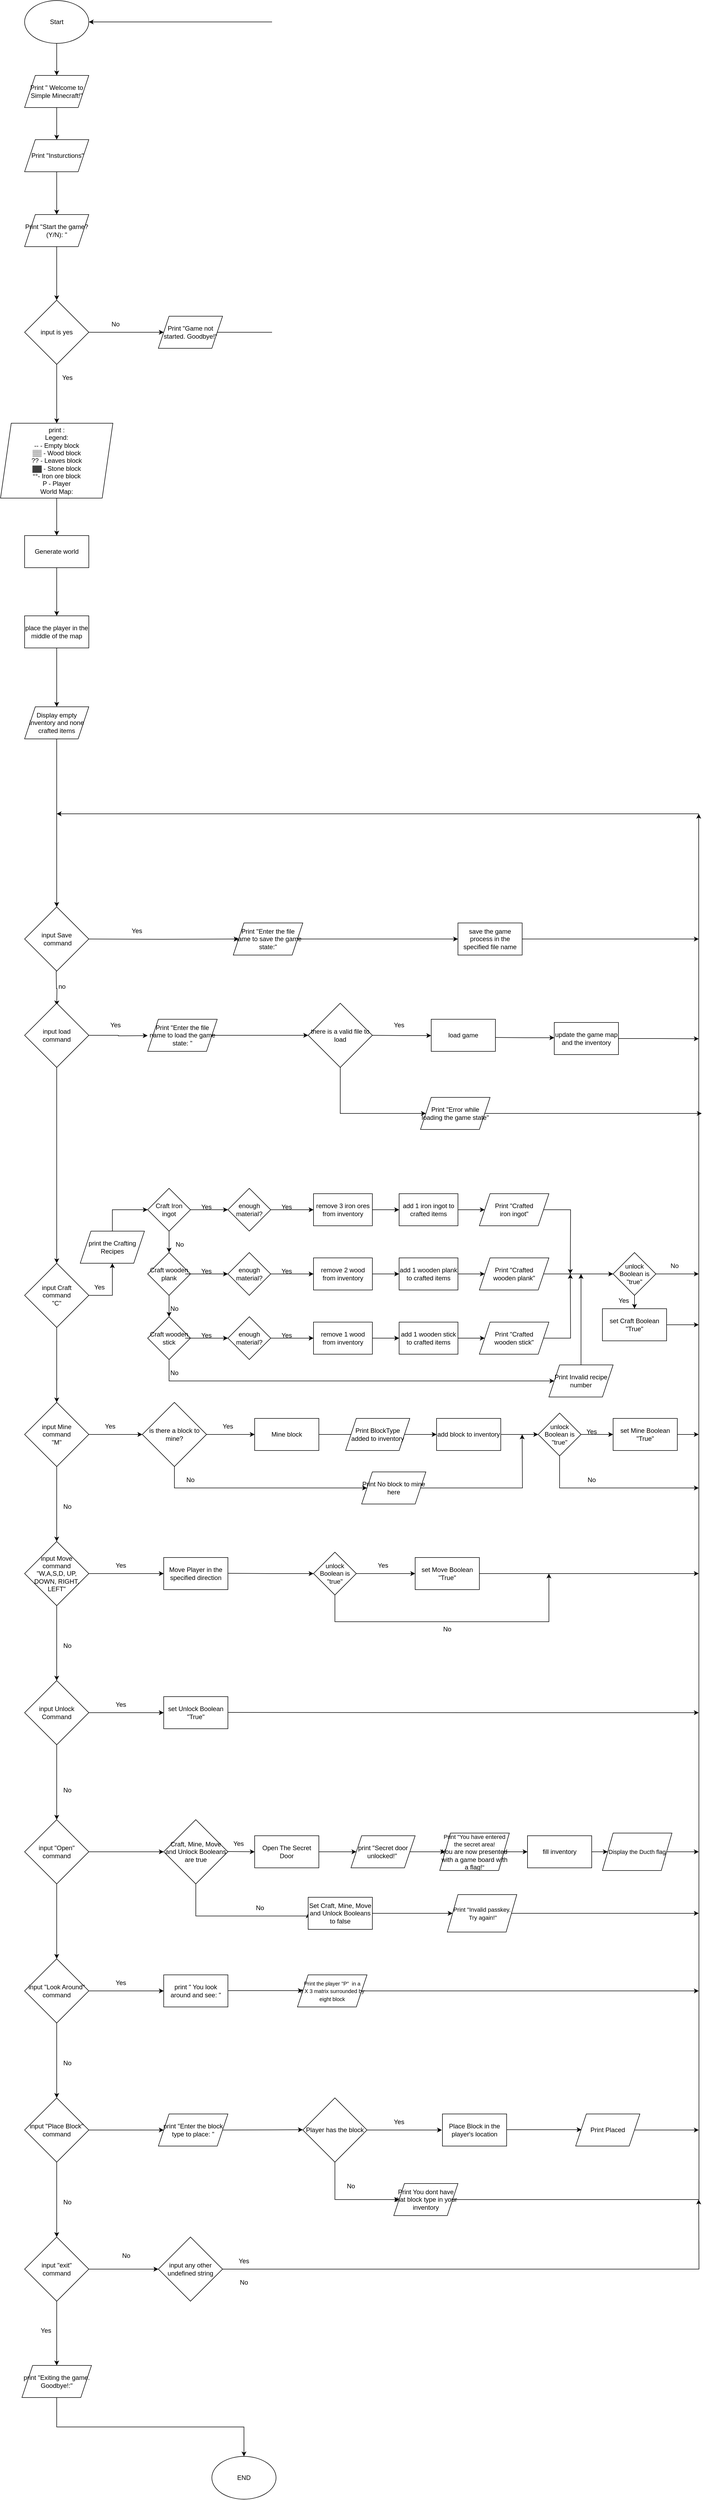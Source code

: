 <mxfile version="22.0.4" type="device">
  <diagram id="C5RBs43oDa-KdzZeNtuy" name="Page-1">
    <mxGraphModel dx="2388" dy="4811" grid="1" gridSize="10" guides="1" tooltips="1" connect="1" arrows="1" fold="1" page="1" pageScale="1" pageWidth="827" pageHeight="1169" math="0" shadow="0">
      <root>
        <mxCell id="WIyWlLk6GJQsqaUBKTNV-0" />
        <mxCell id="WIyWlLk6GJQsqaUBKTNV-1" parent="WIyWlLk6GJQsqaUBKTNV-0" />
        <mxCell id="ufJ5ZLEXhiZKo--kOKLT-236" style="edgeStyle=orthogonalEdgeStyle;rounded=0;orthogonalLoop=1;jettySize=auto;html=1;entryX=0.5;entryY=0;entryDx=0;entryDy=0;" parent="WIyWlLk6GJQsqaUBKTNV-1" source="ufJ5ZLEXhiZKo--kOKLT-0" target="ufJ5ZLEXhiZKo--kOKLT-235" edge="1">
          <mxGeometry relative="1" as="geometry" />
        </mxCell>
        <mxCell id="ufJ5ZLEXhiZKo--kOKLT-0" value="Start" style="ellipse;whiteSpace=wrap;html=1;" parent="WIyWlLk6GJQsqaUBKTNV-1" vertex="1">
          <mxGeometry x="190" y="-2360" width="120" height="80" as="geometry" />
        </mxCell>
        <mxCell id="ufJ5ZLEXhiZKo--kOKLT-4" style="edgeStyle=orthogonalEdgeStyle;rounded=0;orthogonalLoop=1;jettySize=auto;html=1;" parent="WIyWlLk6GJQsqaUBKTNV-1" source="ufJ5ZLEXhiZKo--kOKLT-3" edge="1">
          <mxGeometry relative="1" as="geometry">
            <mxPoint x="450" y="-1740" as="targetPoint" />
          </mxGeometry>
        </mxCell>
        <mxCell id="ck2sGLqdk7FQOX9ZN5vF-2" style="edgeStyle=orthogonalEdgeStyle;rounded=0;orthogonalLoop=1;jettySize=auto;html=1;exitX=0.5;exitY=1;exitDx=0;exitDy=0;entryX=0.5;entryY=0;entryDx=0;entryDy=0;" parent="WIyWlLk6GJQsqaUBKTNV-1" source="ufJ5ZLEXhiZKo--kOKLT-3" edge="1">
          <mxGeometry relative="1" as="geometry">
            <mxPoint x="250" y="-1570" as="targetPoint" />
          </mxGeometry>
        </mxCell>
        <mxCell id="ufJ5ZLEXhiZKo--kOKLT-3" value="input is yes" style="rhombus;whiteSpace=wrap;html=1;" parent="WIyWlLk6GJQsqaUBKTNV-1" vertex="1">
          <mxGeometry x="190" y="-1800" width="120" height="120" as="geometry" />
        </mxCell>
        <mxCell id="ufJ5ZLEXhiZKo--kOKLT-11" style="edgeStyle=orthogonalEdgeStyle;rounded=0;orthogonalLoop=1;jettySize=auto;html=1;" parent="WIyWlLk6GJQsqaUBKTNV-1" source="ufJ5ZLEXhiZKo--kOKLT-12" edge="1">
          <mxGeometry relative="1" as="geometry">
            <mxPoint x="250" y="260" as="targetPoint" />
          </mxGeometry>
        </mxCell>
        <mxCell id="ck2sGLqdk7FQOX9ZN5vF-69" style="edgeStyle=orthogonalEdgeStyle;rounded=0;orthogonalLoop=1;jettySize=auto;html=1;exitX=1;exitY=0.5;exitDx=0;exitDy=0;entryX=0.5;entryY=1;entryDx=0;entryDy=0;" parent="WIyWlLk6GJQsqaUBKTNV-1" source="ufJ5ZLEXhiZKo--kOKLT-12" target="ck2sGLqdk7FQOX9ZN5vF-67" edge="1">
          <mxGeometry relative="1" as="geometry" />
        </mxCell>
        <mxCell id="ufJ5ZLEXhiZKo--kOKLT-12" value="input Craft &lt;br&gt;command&lt;br&gt;&quot;C&quot;" style="rhombus;whiteSpace=wrap;html=1;" parent="WIyWlLk6GJQsqaUBKTNV-1" vertex="1">
          <mxGeometry x="190" width="120" height="120" as="geometry" />
        </mxCell>
        <mxCell id="ufJ5ZLEXhiZKo--kOKLT-17" style="edgeStyle=orthogonalEdgeStyle;rounded=0;orthogonalLoop=1;jettySize=auto;html=1;entryX=0;entryY=0.5;entryDx=0;entryDy=0;" parent="WIyWlLk6GJQsqaUBKTNV-1" source="ufJ5ZLEXhiZKo--kOKLT-19" target="ufJ5ZLEXhiZKo--kOKLT-119" edge="1">
          <mxGeometry relative="1" as="geometry">
            <mxPoint x="450" y="320" as="targetPoint" />
            <Array as="points">
              <mxPoint x="390" y="320" />
              <mxPoint x="390" y="320" />
            </Array>
          </mxGeometry>
        </mxCell>
        <mxCell id="ufJ5ZLEXhiZKo--kOKLT-18" style="edgeStyle=orthogonalEdgeStyle;rounded=0;orthogonalLoop=1;jettySize=auto;html=1;" parent="WIyWlLk6GJQsqaUBKTNV-1" source="ufJ5ZLEXhiZKo--kOKLT-19" edge="1">
          <mxGeometry relative="1" as="geometry">
            <mxPoint x="250" y="520" as="targetPoint" />
          </mxGeometry>
        </mxCell>
        <mxCell id="ufJ5ZLEXhiZKo--kOKLT-19" value="input Mine&lt;br style=&quot;border-color: var(--border-color);&quot;&gt;command&lt;br style=&quot;border-color: var(--border-color);&quot;&gt;&quot;M&quot;" style="rhombus;whiteSpace=wrap;html=1;" parent="WIyWlLk6GJQsqaUBKTNV-1" vertex="1">
          <mxGeometry x="190" y="260" width="120" height="120" as="geometry" />
        </mxCell>
        <mxCell id="ufJ5ZLEXhiZKo--kOKLT-20" value="Mine block" style="rounded=0;whiteSpace=wrap;html=1;" parent="WIyWlLk6GJQsqaUBKTNV-1" vertex="1">
          <mxGeometry x="620" y="290" width="120" height="60" as="geometry" />
        </mxCell>
        <mxCell id="ufJ5ZLEXhiZKo--kOKLT-21" style="edgeStyle=orthogonalEdgeStyle;rounded=0;orthogonalLoop=1;jettySize=auto;html=1;entryX=0;entryY=0.5;entryDx=0;entryDy=0;exitX=1;exitY=0.5;exitDx=0;exitDy=0;" parent="WIyWlLk6GJQsqaUBKTNV-1" source="ufJ5ZLEXhiZKo--kOKLT-20" edge="1">
          <mxGeometry relative="1" as="geometry">
            <mxPoint x="830" y="320" as="targetPoint" />
            <mxPoint x="790" y="319.5" as="sourcePoint" />
          </mxGeometry>
        </mxCell>
        <mxCell id="ufJ5ZLEXhiZKo--kOKLT-22" style="edgeStyle=orthogonalEdgeStyle;rounded=0;orthogonalLoop=1;jettySize=auto;html=1;exitX=1;exitY=0.5;exitDx=0;exitDy=0;" parent="WIyWlLk6GJQsqaUBKTNV-1" source="ufJ5ZLEXhiZKo--kOKLT-130" edge="1">
          <mxGeometry relative="1" as="geometry">
            <mxPoint x="1450" y="320" as="targetPoint" />
            <mxPoint x="1340" y="320" as="sourcePoint" />
          </mxGeometry>
        </mxCell>
        <mxCell id="ufJ5ZLEXhiZKo--kOKLT-122" style="edgeStyle=orthogonalEdgeStyle;rounded=0;orthogonalLoop=1;jettySize=auto;html=1;entryX=0;entryY=0.5;entryDx=0;entryDy=0;exitX=1;exitY=0.5;exitDx=0;exitDy=0;" parent="WIyWlLk6GJQsqaUBKTNV-1" source="ufJ5ZLEXhiZKo--kOKLT-131" target="ufJ5ZLEXhiZKo--kOKLT-123" edge="1">
          <mxGeometry relative="1" as="geometry">
            <mxPoint x="1100" y="320" as="targetPoint" />
            <mxPoint x="950" y="320" as="sourcePoint" />
          </mxGeometry>
        </mxCell>
        <mxCell id="ufJ5ZLEXhiZKo--kOKLT-24" style="edgeStyle=orthogonalEdgeStyle;rounded=0;orthogonalLoop=1;jettySize=auto;html=1;" parent="WIyWlLk6GJQsqaUBKTNV-1" source="ufJ5ZLEXhiZKo--kOKLT-26" edge="1">
          <mxGeometry relative="1" as="geometry">
            <mxPoint x="450" y="580" as="targetPoint" />
          </mxGeometry>
        </mxCell>
        <mxCell id="ufJ5ZLEXhiZKo--kOKLT-25" style="edgeStyle=orthogonalEdgeStyle;rounded=0;orthogonalLoop=1;jettySize=auto;html=1;" parent="WIyWlLk6GJQsqaUBKTNV-1" source="ufJ5ZLEXhiZKo--kOKLT-26" edge="1">
          <mxGeometry relative="1" as="geometry">
            <mxPoint x="250" y="780" as="targetPoint" />
          </mxGeometry>
        </mxCell>
        <mxCell id="ufJ5ZLEXhiZKo--kOKLT-26" value="input Move&lt;br style=&quot;border-color: var(--border-color);&quot;&gt;command&lt;br style=&quot;border-color: var(--border-color);&quot;&gt;&quot;W,A,S,D, UP, DOWN, RIGHT, LEFT&quot;" style="rhombus;whiteSpace=wrap;html=1;" parent="WIyWlLk6GJQsqaUBKTNV-1" vertex="1">
          <mxGeometry x="190" y="520" width="120" height="120" as="geometry" />
        </mxCell>
        <mxCell id="ufJ5ZLEXhiZKo--kOKLT-27" value="Move Player in the specified direction" style="rounded=0;whiteSpace=wrap;html=1;" parent="WIyWlLk6GJQsqaUBKTNV-1" vertex="1">
          <mxGeometry x="450" y="550" width="120" height="60" as="geometry" />
        </mxCell>
        <mxCell id="ufJ5ZLEXhiZKo--kOKLT-28" style="edgeStyle=orthogonalEdgeStyle;rounded=0;orthogonalLoop=1;jettySize=auto;html=1;" parent="WIyWlLk6GJQsqaUBKTNV-1" edge="1">
          <mxGeometry relative="1" as="geometry">
            <mxPoint x="730" y="580" as="targetPoint" />
            <mxPoint x="570" y="579.5" as="sourcePoint" />
          </mxGeometry>
        </mxCell>
        <mxCell id="ufJ5ZLEXhiZKo--kOKLT-29" style="edgeStyle=orthogonalEdgeStyle;rounded=0;orthogonalLoop=1;jettySize=auto;html=1;" parent="WIyWlLk6GJQsqaUBKTNV-1" source="ufJ5ZLEXhiZKo--kOKLT-30" edge="1">
          <mxGeometry relative="1" as="geometry">
            <mxPoint x="1450" y="580" as="targetPoint" />
          </mxGeometry>
        </mxCell>
        <mxCell id="ufJ5ZLEXhiZKo--kOKLT-30" value="set Move Boolean &quot;True&quot;" style="rounded=0;whiteSpace=wrap;html=1;" parent="WIyWlLk6GJQsqaUBKTNV-1" vertex="1">
          <mxGeometry x="920" y="550" width="120" height="60" as="geometry" />
        </mxCell>
        <mxCell id="ufJ5ZLEXhiZKo--kOKLT-31" style="edgeStyle=orthogonalEdgeStyle;rounded=0;orthogonalLoop=1;jettySize=auto;html=1;" parent="WIyWlLk6GJQsqaUBKTNV-1" source="ufJ5ZLEXhiZKo--kOKLT-33" edge="1">
          <mxGeometry relative="1" as="geometry">
            <mxPoint x="450" y="840" as="targetPoint" />
          </mxGeometry>
        </mxCell>
        <mxCell id="ufJ5ZLEXhiZKo--kOKLT-32" style="edgeStyle=orthogonalEdgeStyle;rounded=0;orthogonalLoop=1;jettySize=auto;html=1;" parent="WIyWlLk6GJQsqaUBKTNV-1" source="ufJ5ZLEXhiZKo--kOKLT-33" edge="1">
          <mxGeometry relative="1" as="geometry">
            <mxPoint x="250" y="1040" as="targetPoint" />
          </mxGeometry>
        </mxCell>
        <mxCell id="ufJ5ZLEXhiZKo--kOKLT-33" value="input Unlock Command" style="rhombus;whiteSpace=wrap;html=1;" parent="WIyWlLk6GJQsqaUBKTNV-1" vertex="1">
          <mxGeometry x="190" y="780" width="120" height="120" as="geometry" />
        </mxCell>
        <mxCell id="ufJ5ZLEXhiZKo--kOKLT-34" value="set Unlock Boolean &quot;True&quot;" style="rounded=0;whiteSpace=wrap;html=1;" parent="WIyWlLk6GJQsqaUBKTNV-1" vertex="1">
          <mxGeometry x="450" y="810" width="120" height="60" as="geometry" />
        </mxCell>
        <mxCell id="ufJ5ZLEXhiZKo--kOKLT-35" style="edgeStyle=orthogonalEdgeStyle;rounded=0;orthogonalLoop=1;jettySize=auto;html=1;" parent="WIyWlLk6GJQsqaUBKTNV-1" edge="1">
          <mxGeometry relative="1" as="geometry">
            <mxPoint x="1450" y="840" as="targetPoint" />
            <mxPoint x="570" y="839.5" as="sourcePoint" />
          </mxGeometry>
        </mxCell>
        <mxCell id="ufJ5ZLEXhiZKo--kOKLT-38" value="Yes" style="text;html=1;strokeColor=none;fillColor=none;align=center;verticalAlign=middle;whiteSpace=wrap;rounded=0;" parent="WIyWlLk6GJQsqaUBKTNV-1" vertex="1">
          <mxGeometry x="300" y="30" width="60" height="30" as="geometry" />
        </mxCell>
        <mxCell id="ufJ5ZLEXhiZKo--kOKLT-39" value="No" style="text;html=1;strokeColor=none;fillColor=none;align=center;verticalAlign=middle;whiteSpace=wrap;rounded=0;" parent="WIyWlLk6GJQsqaUBKTNV-1" vertex="1">
          <mxGeometry x="440" y="190" width="60" height="30" as="geometry" />
        </mxCell>
        <mxCell id="ufJ5ZLEXhiZKo--kOKLT-41" style="edgeStyle=orthogonalEdgeStyle;rounded=0;orthogonalLoop=1;jettySize=auto;html=1;" parent="WIyWlLk6GJQsqaUBKTNV-1" source="ufJ5ZLEXhiZKo--kOKLT-42" edge="1">
          <mxGeometry relative="1" as="geometry">
            <mxPoint x="450" y="1100" as="targetPoint" />
          </mxGeometry>
        </mxCell>
        <mxCell id="ufJ5ZLEXhiZKo--kOKLT-42" value="input &quot;Open&quot;&lt;br style=&quot;border-color: var(--border-color);&quot;&gt;command&lt;br style=&quot;border-color: var(--border-color);&quot;&gt;" style="rhombus;whiteSpace=wrap;html=1;" parent="WIyWlLk6GJQsqaUBKTNV-1" vertex="1">
          <mxGeometry x="190" y="1040" width="120" height="120" as="geometry" />
        </mxCell>
        <mxCell id="ufJ5ZLEXhiZKo--kOKLT-44" style="edgeStyle=orthogonalEdgeStyle;rounded=0;orthogonalLoop=1;jettySize=auto;html=1;entryX=0;entryY=0.5;entryDx=0;entryDy=0;" parent="WIyWlLk6GJQsqaUBKTNV-1" target="ufJ5ZLEXhiZKo--kOKLT-50" edge="1">
          <mxGeometry relative="1" as="geometry">
            <mxPoint x="710" y="1099.5" as="targetPoint" />
            <mxPoint x="570" y="1099.5" as="sourcePoint" />
          </mxGeometry>
        </mxCell>
        <mxCell id="ufJ5ZLEXhiZKo--kOKLT-198" style="edgeStyle=orthogonalEdgeStyle;rounded=0;orthogonalLoop=1;jettySize=auto;html=1;exitX=0.5;exitY=1;exitDx=0;exitDy=0;entryX=0;entryY=0.5;entryDx=0;entryDy=0;" parent="WIyWlLk6GJQsqaUBKTNV-1" source="ufJ5ZLEXhiZKo--kOKLT-48" target="jaaq1zfjWtZs_Eytgcbc-0" edge="1">
          <mxGeometry relative="1" as="geometry">
            <mxPoint x="770" y="1220" as="targetPoint" />
            <Array as="points">
              <mxPoint x="510" y="1220" />
              <mxPoint x="720" y="1220" />
            </Array>
          </mxGeometry>
        </mxCell>
        <mxCell id="ufJ5ZLEXhiZKo--kOKLT-48" value="Craft, Mine, Move and Unlock Booleans are true" style="rhombus;whiteSpace=wrap;html=1;" parent="WIyWlLk6GJQsqaUBKTNV-1" vertex="1">
          <mxGeometry x="450" y="1040" width="120" height="120" as="geometry" />
        </mxCell>
        <mxCell id="ufJ5ZLEXhiZKo--kOKLT-233" style="edgeStyle=orthogonalEdgeStyle;rounded=0;orthogonalLoop=1;jettySize=auto;html=1;" parent="WIyWlLk6GJQsqaUBKTNV-1" source="ufJ5ZLEXhiZKo--kOKLT-50" target="ufJ5ZLEXhiZKo--kOKLT-232" edge="1">
          <mxGeometry relative="1" as="geometry" />
        </mxCell>
        <mxCell id="ufJ5ZLEXhiZKo--kOKLT-50" value="Open The Secret Door" style="rounded=0;whiteSpace=wrap;html=1;" parent="WIyWlLk6GJQsqaUBKTNV-1" vertex="1">
          <mxGeometry x="620" y="1070" width="120" height="60" as="geometry" />
        </mxCell>
        <mxCell id="ufJ5ZLEXhiZKo--kOKLT-51" value="Yes" style="text;html=1;strokeColor=none;fillColor=none;align=center;verticalAlign=middle;whiteSpace=wrap;rounded=0;" parent="WIyWlLk6GJQsqaUBKTNV-1" vertex="1">
          <mxGeometry x="340" y="810" width="60" height="30" as="geometry" />
        </mxCell>
        <mxCell id="ufJ5ZLEXhiZKo--kOKLT-52" value="Yes" style="text;html=1;strokeColor=none;fillColor=none;align=center;verticalAlign=middle;whiteSpace=wrap;rounded=0;" parent="WIyWlLk6GJQsqaUBKTNV-1" vertex="1">
          <mxGeometry x="340" y="550" width="60" height="30" as="geometry" />
        </mxCell>
        <mxCell id="ufJ5ZLEXhiZKo--kOKLT-53" value="Yes" style="text;html=1;strokeColor=none;fillColor=none;align=center;verticalAlign=middle;whiteSpace=wrap;rounded=0;" parent="WIyWlLk6GJQsqaUBKTNV-1" vertex="1">
          <mxGeometry x="320" y="290" width="60" height="30" as="geometry" />
        </mxCell>
        <mxCell id="ufJ5ZLEXhiZKo--kOKLT-56" value="No" style="text;html=1;strokeColor=none;fillColor=none;align=center;verticalAlign=middle;whiteSpace=wrap;rounded=0;" parent="WIyWlLk6GJQsqaUBKTNV-1" vertex="1">
          <mxGeometry x="240" y="970" width="60" height="30" as="geometry" />
        </mxCell>
        <mxCell id="ufJ5ZLEXhiZKo--kOKLT-57" value="No" style="text;html=1;strokeColor=none;fillColor=none;align=center;verticalAlign=middle;whiteSpace=wrap;rounded=0;" parent="WIyWlLk6GJQsqaUBKTNV-1" vertex="1">
          <mxGeometry x="240" y="700" width="60" height="30" as="geometry" />
        </mxCell>
        <mxCell id="ufJ5ZLEXhiZKo--kOKLT-58" value="No" style="text;html=1;strokeColor=none;fillColor=none;align=center;verticalAlign=middle;whiteSpace=wrap;rounded=0;" parent="WIyWlLk6GJQsqaUBKTNV-1" vertex="1">
          <mxGeometry x="240" y="440" width="60" height="30" as="geometry" />
        </mxCell>
        <mxCell id="ufJ5ZLEXhiZKo--kOKLT-78" style="edgeStyle=orthogonalEdgeStyle;rounded=0;orthogonalLoop=1;jettySize=auto;html=1;" parent="WIyWlLk6GJQsqaUBKTNV-1" source="ufJ5ZLEXhiZKo--kOKLT-80" edge="1">
          <mxGeometry relative="1" as="geometry">
            <mxPoint x="450" y="1360" as="targetPoint" />
          </mxGeometry>
        </mxCell>
        <mxCell id="ufJ5ZLEXhiZKo--kOKLT-79" style="edgeStyle=orthogonalEdgeStyle;rounded=0;orthogonalLoop=1;jettySize=auto;html=1;" parent="WIyWlLk6GJQsqaUBKTNV-1" source="ufJ5ZLEXhiZKo--kOKLT-80" edge="1">
          <mxGeometry relative="1" as="geometry">
            <mxPoint x="250" y="1560" as="targetPoint" />
          </mxGeometry>
        </mxCell>
        <mxCell id="ufJ5ZLEXhiZKo--kOKLT-80" value="input &quot;Look Around&quot;&lt;br style=&quot;border-color: var(--border-color);&quot;&gt;command" style="rhombus;whiteSpace=wrap;html=1;" parent="WIyWlLk6GJQsqaUBKTNV-1" vertex="1">
          <mxGeometry x="190" y="1300" width="120" height="120" as="geometry" />
        </mxCell>
        <mxCell id="ufJ5ZLEXhiZKo--kOKLT-82" style="edgeStyle=orthogonalEdgeStyle;rounded=0;orthogonalLoop=1;jettySize=auto;html=1;" parent="WIyWlLk6GJQsqaUBKTNV-1" edge="1">
          <mxGeometry relative="1" as="geometry">
            <mxPoint x="710" y="1359.5" as="targetPoint" />
            <mxPoint x="570" y="1359.5" as="sourcePoint" />
          </mxGeometry>
        </mxCell>
        <mxCell id="ufJ5ZLEXhiZKo--kOKLT-84" value="print &quot; You look around and see: &quot;" style="rounded=0;whiteSpace=wrap;html=1;" parent="WIyWlLk6GJQsqaUBKTNV-1" vertex="1">
          <mxGeometry x="450" y="1330" width="120" height="60" as="geometry" />
        </mxCell>
        <mxCell id="ufJ5ZLEXhiZKo--kOKLT-85" value="Yes" style="text;html=1;strokeColor=none;fillColor=none;align=center;verticalAlign=middle;whiteSpace=wrap;rounded=0;" parent="WIyWlLk6GJQsqaUBKTNV-1" vertex="1">
          <mxGeometry x="340" y="1330" width="60" height="30" as="geometry" />
        </mxCell>
        <mxCell id="ufJ5ZLEXhiZKo--kOKLT-86" value="No" style="text;html=1;strokeColor=none;fillColor=none;align=center;verticalAlign=middle;whiteSpace=wrap;rounded=0;" parent="WIyWlLk6GJQsqaUBKTNV-1" vertex="1">
          <mxGeometry x="240" y="1480" width="60" height="30" as="geometry" />
        </mxCell>
        <mxCell id="ufJ5ZLEXhiZKo--kOKLT-87" style="edgeStyle=orthogonalEdgeStyle;rounded=0;orthogonalLoop=1;jettySize=auto;html=1;" parent="WIyWlLk6GJQsqaUBKTNV-1" edge="1">
          <mxGeometry relative="1" as="geometry">
            <mxPoint x="250" y="1300" as="targetPoint" />
            <mxPoint x="250" y="1160" as="sourcePoint" />
          </mxGeometry>
        </mxCell>
        <mxCell id="ufJ5ZLEXhiZKo--kOKLT-92" style="edgeStyle=orthogonalEdgeStyle;rounded=0;orthogonalLoop=1;jettySize=auto;html=1;" parent="WIyWlLk6GJQsqaUBKTNV-1" source="ufJ5ZLEXhiZKo--kOKLT-94" edge="1">
          <mxGeometry relative="1" as="geometry">
            <mxPoint x="450" y="1620" as="targetPoint" />
          </mxGeometry>
        </mxCell>
        <mxCell id="ufJ5ZLEXhiZKo--kOKLT-93" style="edgeStyle=orthogonalEdgeStyle;rounded=0;orthogonalLoop=1;jettySize=auto;html=1;" parent="WIyWlLk6GJQsqaUBKTNV-1" source="ufJ5ZLEXhiZKo--kOKLT-94" edge="1">
          <mxGeometry relative="1" as="geometry">
            <mxPoint x="250" y="1820" as="targetPoint" />
          </mxGeometry>
        </mxCell>
        <mxCell id="ufJ5ZLEXhiZKo--kOKLT-94" value="input &quot;Place Block&quot;&lt;br style=&quot;border-color: var(--border-color);&quot;&gt;command" style="rhombus;whiteSpace=wrap;html=1;" parent="WIyWlLk6GJQsqaUBKTNV-1" vertex="1">
          <mxGeometry x="190" y="1560" width="120" height="120" as="geometry" />
        </mxCell>
        <mxCell id="ufJ5ZLEXhiZKo--kOKLT-95" style="edgeStyle=orthogonalEdgeStyle;rounded=0;orthogonalLoop=1;jettySize=auto;html=1;exitX=1;exitY=0.5;exitDx=0;exitDy=0;" parent="WIyWlLk6GJQsqaUBKTNV-1" source="ufJ5ZLEXhiZKo--kOKLT-107" edge="1">
          <mxGeometry relative="1" as="geometry">
            <mxPoint x="710" y="1619.5" as="targetPoint" />
            <mxPoint x="570" y="1619.5" as="sourcePoint" />
          </mxGeometry>
        </mxCell>
        <mxCell id="ufJ5ZLEXhiZKo--kOKLT-97" value="Yes" style="text;html=1;strokeColor=none;fillColor=none;align=center;verticalAlign=middle;whiteSpace=wrap;rounded=0;" parent="WIyWlLk6GJQsqaUBKTNV-1" vertex="1">
          <mxGeometry x="570" y="1850" width="60" height="30" as="geometry" />
        </mxCell>
        <mxCell id="ufJ5ZLEXhiZKo--kOKLT-98" value="No" style="text;html=1;strokeColor=none;fillColor=none;align=center;verticalAlign=middle;whiteSpace=wrap;rounded=0;" parent="WIyWlLk6GJQsqaUBKTNV-1" vertex="1">
          <mxGeometry x="240" y="1740" width="60" height="30" as="geometry" />
        </mxCell>
        <mxCell id="ufJ5ZLEXhiZKo--kOKLT-103" value="Player has the block" style="rhombus;whiteSpace=wrap;html=1;" parent="WIyWlLk6GJQsqaUBKTNV-1" vertex="1">
          <mxGeometry x="710" y="1560" width="120" height="120" as="geometry" />
        </mxCell>
        <mxCell id="ufJ5ZLEXhiZKo--kOKLT-104" value="Yes" style="text;html=1;strokeColor=none;fillColor=none;align=center;verticalAlign=middle;whiteSpace=wrap;rounded=0;" parent="WIyWlLk6GJQsqaUBKTNV-1" vertex="1">
          <mxGeometry x="860" y="1590" width="60" height="30" as="geometry" />
        </mxCell>
        <mxCell id="ufJ5ZLEXhiZKo--kOKLT-105" style="edgeStyle=orthogonalEdgeStyle;rounded=0;orthogonalLoop=1;jettySize=auto;html=1;" parent="WIyWlLk6GJQsqaUBKTNV-1" edge="1">
          <mxGeometry relative="1" as="geometry">
            <mxPoint x="970" y="1620" as="targetPoint" />
            <mxPoint x="830" y="1620" as="sourcePoint" />
          </mxGeometry>
        </mxCell>
        <mxCell id="ufJ5ZLEXhiZKo--kOKLT-117" style="edgeStyle=orthogonalEdgeStyle;rounded=0;orthogonalLoop=1;jettySize=auto;html=1;" parent="WIyWlLk6GJQsqaUBKTNV-1" source="ufJ5ZLEXhiZKo--kOKLT-106" edge="1">
          <mxGeometry relative="1" as="geometry">
            <mxPoint x="1450" y="1360" as="targetPoint" />
          </mxGeometry>
        </mxCell>
        <mxCell id="ufJ5ZLEXhiZKo--kOKLT-106" value="&lt;font style=&quot;&quot;&gt;&lt;font style=&quot;font-size: 10px;&quot;&gt;Print the player &quot;P&quot;&amp;nbsp; in a&lt;br style=&quot;border-color: var(--border-color);&quot;&gt;&lt;/font&gt;&lt;font style=&quot;font-size: 10px;&quot;&gt;3 X 3 matrix surrounded by eight block&lt;/font&gt;&lt;/font&gt;" style="shape=parallelogram;perimeter=parallelogramPerimeter;whiteSpace=wrap;html=1;fixedSize=1;" parent="WIyWlLk6GJQsqaUBKTNV-1" vertex="1">
          <mxGeometry x="700" y="1330" width="130" height="60" as="geometry" />
        </mxCell>
        <mxCell id="ufJ5ZLEXhiZKo--kOKLT-107" value="print &quot;Enter the block type to place: &quot;" style="shape=parallelogram;perimeter=parallelogramPerimeter;whiteSpace=wrap;html=1;fixedSize=1;" parent="WIyWlLk6GJQsqaUBKTNV-1" vertex="1">
          <mxGeometry x="440" y="1590" width="130" height="60" as="geometry" />
        </mxCell>
        <mxCell id="ufJ5ZLEXhiZKo--kOKLT-108" value="Place Block in the player&#39;s location" style="rounded=0;whiteSpace=wrap;html=1;" parent="WIyWlLk6GJQsqaUBKTNV-1" vertex="1">
          <mxGeometry x="971" y="1590" width="120" height="60" as="geometry" />
        </mxCell>
        <mxCell id="ufJ5ZLEXhiZKo--kOKLT-109" style="edgeStyle=orthogonalEdgeStyle;rounded=0;orthogonalLoop=1;jettySize=auto;html=1;" parent="WIyWlLk6GJQsqaUBKTNV-1" edge="1">
          <mxGeometry relative="1" as="geometry">
            <mxPoint x="1231" y="1619.41" as="targetPoint" />
            <mxPoint x="1091" y="1619.41" as="sourcePoint" />
          </mxGeometry>
        </mxCell>
        <mxCell id="ufJ5ZLEXhiZKo--kOKLT-116" style="edgeStyle=orthogonalEdgeStyle;rounded=0;orthogonalLoop=1;jettySize=auto;html=1;" parent="WIyWlLk6GJQsqaUBKTNV-1" source="ufJ5ZLEXhiZKo--kOKLT-110" edge="1">
          <mxGeometry relative="1" as="geometry">
            <mxPoint x="1450" y="1620" as="targetPoint" />
          </mxGeometry>
        </mxCell>
        <mxCell id="ufJ5ZLEXhiZKo--kOKLT-110" value="Print Placed" style="shape=parallelogram;perimeter=parallelogramPerimeter;whiteSpace=wrap;html=1;fixedSize=1;" parent="WIyWlLk6GJQsqaUBKTNV-1" vertex="1">
          <mxGeometry x="1220" y="1590" width="120" height="60" as="geometry" />
        </mxCell>
        <mxCell id="ufJ5ZLEXhiZKo--kOKLT-111" style="edgeStyle=orthogonalEdgeStyle;rounded=0;orthogonalLoop=1;jettySize=auto;html=1;" parent="WIyWlLk6GJQsqaUBKTNV-1" edge="1">
          <mxGeometry relative="1" as="geometry">
            <mxPoint x="890" y="1750" as="targetPoint" />
            <mxPoint x="770" y="1680" as="sourcePoint" />
            <Array as="points">
              <mxPoint x="770" y="1750" />
            </Array>
          </mxGeometry>
        </mxCell>
        <mxCell id="ufJ5ZLEXhiZKo--kOKLT-112" value="No" style="text;html=1;strokeColor=none;fillColor=none;align=center;verticalAlign=middle;whiteSpace=wrap;rounded=0;" parent="WIyWlLk6GJQsqaUBKTNV-1" vertex="1">
          <mxGeometry x="770" y="1710" width="60" height="30" as="geometry" />
        </mxCell>
        <mxCell id="ufJ5ZLEXhiZKo--kOKLT-115" style="edgeStyle=orthogonalEdgeStyle;rounded=0;orthogonalLoop=1;jettySize=auto;html=1;" parent="WIyWlLk6GJQsqaUBKTNV-1" source="ufJ5ZLEXhiZKo--kOKLT-114" edge="1">
          <mxGeometry relative="1" as="geometry">
            <mxPoint x="1450" y="-840" as="targetPoint" />
          </mxGeometry>
        </mxCell>
        <mxCell id="ufJ5ZLEXhiZKo--kOKLT-114" value="Print You dont have that block type in your inventory" style="shape=parallelogram;perimeter=parallelogramPerimeter;whiteSpace=wrap;html=1;fixedSize=1;" parent="WIyWlLk6GJQsqaUBKTNV-1" vertex="1">
          <mxGeometry x="880" y="1720" width="120" height="60" as="geometry" />
        </mxCell>
        <mxCell id="ufJ5ZLEXhiZKo--kOKLT-121" style="edgeStyle=orthogonalEdgeStyle;rounded=0;orthogonalLoop=1;jettySize=auto;html=1;entryX=0;entryY=0.5;entryDx=0;entryDy=0;" parent="WIyWlLk6GJQsqaUBKTNV-1" source="ufJ5ZLEXhiZKo--kOKLT-119" target="ufJ5ZLEXhiZKo--kOKLT-20" edge="1">
          <mxGeometry relative="1" as="geometry" />
        </mxCell>
        <mxCell id="ufJ5ZLEXhiZKo--kOKLT-127" style="edgeStyle=orthogonalEdgeStyle;rounded=0;orthogonalLoop=1;jettySize=auto;html=1;entryX=0;entryY=0.5;entryDx=0;entryDy=0;" parent="WIyWlLk6GJQsqaUBKTNV-1" source="ufJ5ZLEXhiZKo--kOKLT-119" target="ufJ5ZLEXhiZKo--kOKLT-129" edge="1">
          <mxGeometry relative="1" as="geometry">
            <mxPoint x="570" y="420" as="targetPoint" />
            <Array as="points">
              <mxPoint x="470" y="420" />
            </Array>
          </mxGeometry>
        </mxCell>
        <mxCell id="ufJ5ZLEXhiZKo--kOKLT-119" value="is there a block to mine?" style="rhombus;whiteSpace=wrap;html=1;" parent="WIyWlLk6GJQsqaUBKTNV-1" vertex="1">
          <mxGeometry x="410" y="260" width="120" height="120" as="geometry" />
        </mxCell>
        <mxCell id="ufJ5ZLEXhiZKo--kOKLT-120" value="Yes" style="text;html=1;strokeColor=none;fillColor=none;align=center;verticalAlign=middle;whiteSpace=wrap;rounded=0;" parent="WIyWlLk6GJQsqaUBKTNV-1" vertex="1">
          <mxGeometry x="540" y="290" width="60" height="30" as="geometry" />
        </mxCell>
        <mxCell id="ufJ5ZLEXhiZKo--kOKLT-124" style="edgeStyle=orthogonalEdgeStyle;rounded=0;orthogonalLoop=1;jettySize=auto;html=1;" parent="WIyWlLk6GJQsqaUBKTNV-1" source="ufJ5ZLEXhiZKo--kOKLT-123" edge="1">
          <mxGeometry relative="1" as="geometry">
            <mxPoint x="1150" y="320" as="targetPoint" />
          </mxGeometry>
        </mxCell>
        <mxCell id="ufJ5ZLEXhiZKo--kOKLT-123" value="add block to inventory" style="rounded=0;whiteSpace=wrap;html=1;" parent="WIyWlLk6GJQsqaUBKTNV-1" vertex="1">
          <mxGeometry x="960" y="290" width="120" height="60" as="geometry" />
        </mxCell>
        <mxCell id="ufJ5ZLEXhiZKo--kOKLT-128" value="No" style="text;html=1;strokeColor=none;fillColor=none;align=center;verticalAlign=middle;whiteSpace=wrap;rounded=0;" parent="WIyWlLk6GJQsqaUBKTNV-1" vertex="1">
          <mxGeometry x="470" y="390" width="60" height="30" as="geometry" />
        </mxCell>
        <mxCell id="ufJ5ZLEXhiZKo--kOKLT-132" style="edgeStyle=orthogonalEdgeStyle;rounded=0;orthogonalLoop=1;jettySize=auto;html=1;" parent="WIyWlLk6GJQsqaUBKTNV-1" source="ufJ5ZLEXhiZKo--kOKLT-129" edge="1">
          <mxGeometry relative="1" as="geometry">
            <mxPoint x="1120" y="320" as="targetPoint" />
          </mxGeometry>
        </mxCell>
        <mxCell id="ufJ5ZLEXhiZKo--kOKLT-129" value="Print No block to mine here" style="shape=parallelogram;perimeter=parallelogramPerimeter;whiteSpace=wrap;html=1;fixedSize=1;" parent="WIyWlLk6GJQsqaUBKTNV-1" vertex="1">
          <mxGeometry x="820" y="390" width="120" height="60" as="geometry" />
        </mxCell>
        <mxCell id="ufJ5ZLEXhiZKo--kOKLT-130" value="set Mine Boolean &quot;True&quot;" style="rounded=0;whiteSpace=wrap;html=1;" parent="WIyWlLk6GJQsqaUBKTNV-1" vertex="1">
          <mxGeometry x="1290" y="290" width="120" height="60" as="geometry" />
        </mxCell>
        <mxCell id="ufJ5ZLEXhiZKo--kOKLT-131" value="Print BlockType added to inventory" style="shape=parallelogram;perimeter=parallelogramPerimeter;whiteSpace=wrap;html=1;fixedSize=1;" parent="WIyWlLk6GJQsqaUBKTNV-1" vertex="1">
          <mxGeometry x="790" y="290" width="120" height="60" as="geometry" />
        </mxCell>
        <mxCell id="ufJ5ZLEXhiZKo--kOKLT-160" style="edgeStyle=orthogonalEdgeStyle;rounded=0;orthogonalLoop=1;jettySize=auto;html=1;exitX=0.5;exitY=1;exitDx=0;exitDy=0;entryX=0;entryY=0.5;entryDx=0;entryDy=0;" parent="WIyWlLk6GJQsqaUBKTNV-1" source="ufJ5ZLEXhiZKo--kOKLT-133" target="ufJ5ZLEXhiZKo--kOKLT-163" edge="1">
          <mxGeometry relative="1" as="geometry">
            <mxPoint x="1250" y="220" as="targetPoint" />
            <Array as="points">
              <mxPoint x="460" y="220" />
            </Array>
          </mxGeometry>
        </mxCell>
        <mxCell id="ufJ5ZLEXhiZKo--kOKLT-133" value="Craft wooden stick" style="rhombus;whiteSpace=wrap;html=1;" parent="WIyWlLk6GJQsqaUBKTNV-1" vertex="1">
          <mxGeometry x="420" y="100" width="80" height="80" as="geometry" />
        </mxCell>
        <mxCell id="ufJ5ZLEXhiZKo--kOKLT-159" style="edgeStyle=orthogonalEdgeStyle;rounded=0;orthogonalLoop=1;jettySize=auto;html=1;entryX=0.5;entryY=0;entryDx=0;entryDy=0;" parent="WIyWlLk6GJQsqaUBKTNV-1" source="ufJ5ZLEXhiZKo--kOKLT-134" target="ufJ5ZLEXhiZKo--kOKLT-133" edge="1">
          <mxGeometry relative="1" as="geometry" />
        </mxCell>
        <mxCell id="ufJ5ZLEXhiZKo--kOKLT-134" value="Craft wooden plank" style="rhombus;whiteSpace=wrap;html=1;" parent="WIyWlLk6GJQsqaUBKTNV-1" vertex="1">
          <mxGeometry x="420" y="-20" width="80" height="80" as="geometry" />
        </mxCell>
        <mxCell id="ufJ5ZLEXhiZKo--kOKLT-137" style="edgeStyle=orthogonalEdgeStyle;rounded=0;orthogonalLoop=1;jettySize=auto;html=1;" parent="WIyWlLk6GJQsqaUBKTNV-1" source="ufJ5ZLEXhiZKo--kOKLT-135" edge="1">
          <mxGeometry relative="1" as="geometry">
            <mxPoint x="570.0" y="-100" as="targetPoint" />
          </mxGeometry>
        </mxCell>
        <mxCell id="ufJ5ZLEXhiZKo--kOKLT-158" style="edgeStyle=orthogonalEdgeStyle;rounded=0;orthogonalLoop=1;jettySize=auto;html=1;entryX=0.5;entryY=0;entryDx=0;entryDy=0;" parent="WIyWlLk6GJQsqaUBKTNV-1" source="ufJ5ZLEXhiZKo--kOKLT-135" target="ufJ5ZLEXhiZKo--kOKLT-134" edge="1">
          <mxGeometry relative="1" as="geometry" />
        </mxCell>
        <mxCell id="ufJ5ZLEXhiZKo--kOKLT-135" value="Craft Iron ingot" style="rhombus;whiteSpace=wrap;html=1;" parent="WIyWlLk6GJQsqaUBKTNV-1" vertex="1">
          <mxGeometry x="420" y="-140" width="80" height="80" as="geometry" />
        </mxCell>
        <mxCell id="ufJ5ZLEXhiZKo--kOKLT-140" value="Yes" style="text;html=1;strokeColor=none;fillColor=none;align=center;verticalAlign=middle;whiteSpace=wrap;rounded=0;" parent="WIyWlLk6GJQsqaUBKTNV-1" vertex="1">
          <mxGeometry x="500" y="-120" width="60" height="30" as="geometry" />
        </mxCell>
        <mxCell id="ufJ5ZLEXhiZKo--kOKLT-142" value="enough material?" style="rhombus;whiteSpace=wrap;html=1;" parent="WIyWlLk6GJQsqaUBKTNV-1" vertex="1">
          <mxGeometry x="570" y="-140" width="80" height="80" as="geometry" />
        </mxCell>
        <mxCell id="ufJ5ZLEXhiZKo--kOKLT-146" style="edgeStyle=orthogonalEdgeStyle;rounded=0;orthogonalLoop=1;jettySize=auto;html=1;" parent="WIyWlLk6GJQsqaUBKTNV-1" edge="1">
          <mxGeometry relative="1" as="geometry">
            <mxPoint x="570.0" y="20" as="targetPoint" />
            <mxPoint x="490" y="20" as="sourcePoint" />
          </mxGeometry>
        </mxCell>
        <mxCell id="ufJ5ZLEXhiZKo--kOKLT-147" value="Yes" style="text;html=1;strokeColor=none;fillColor=none;align=center;verticalAlign=middle;whiteSpace=wrap;rounded=0;" parent="WIyWlLk6GJQsqaUBKTNV-1" vertex="1">
          <mxGeometry x="500" width="60" height="30" as="geometry" />
        </mxCell>
        <mxCell id="ufJ5ZLEXhiZKo--kOKLT-148" style="edgeStyle=orthogonalEdgeStyle;rounded=0;orthogonalLoop=1;jettySize=auto;html=1;" parent="WIyWlLk6GJQsqaUBKTNV-1" edge="1">
          <mxGeometry relative="1" as="geometry">
            <mxPoint x="570.0" y="140" as="targetPoint" />
            <mxPoint x="490" y="140" as="sourcePoint" />
          </mxGeometry>
        </mxCell>
        <mxCell id="ufJ5ZLEXhiZKo--kOKLT-149" value="Yes" style="text;html=1;strokeColor=none;fillColor=none;align=center;verticalAlign=middle;whiteSpace=wrap;rounded=0;" parent="WIyWlLk6GJQsqaUBKTNV-1" vertex="1">
          <mxGeometry x="500" y="120" width="60" height="30" as="geometry" />
        </mxCell>
        <mxCell id="ufJ5ZLEXhiZKo--kOKLT-150" style="edgeStyle=orthogonalEdgeStyle;rounded=0;orthogonalLoop=1;jettySize=auto;html=1;" parent="WIyWlLk6GJQsqaUBKTNV-1" edge="1">
          <mxGeometry relative="1" as="geometry">
            <mxPoint x="730.0" y="-100" as="targetPoint" />
            <mxPoint x="650" y="-100" as="sourcePoint" />
          </mxGeometry>
        </mxCell>
        <mxCell id="ufJ5ZLEXhiZKo--kOKLT-151" value="Yes" style="text;html=1;strokeColor=none;fillColor=none;align=center;verticalAlign=middle;whiteSpace=wrap;rounded=0;" parent="WIyWlLk6GJQsqaUBKTNV-1" vertex="1">
          <mxGeometry x="650" y="-120" width="60" height="30" as="geometry" />
        </mxCell>
        <mxCell id="ufJ5ZLEXhiZKo--kOKLT-152" style="edgeStyle=orthogonalEdgeStyle;rounded=0;orthogonalLoop=1;jettySize=auto;html=1;" parent="WIyWlLk6GJQsqaUBKTNV-1" edge="1">
          <mxGeometry relative="1" as="geometry">
            <mxPoint x="730.0" y="20" as="targetPoint" />
            <mxPoint x="650" y="20" as="sourcePoint" />
          </mxGeometry>
        </mxCell>
        <mxCell id="ufJ5ZLEXhiZKo--kOKLT-153" value="Yes" style="text;html=1;strokeColor=none;fillColor=none;align=center;verticalAlign=middle;whiteSpace=wrap;rounded=0;" parent="WIyWlLk6GJQsqaUBKTNV-1" vertex="1">
          <mxGeometry x="650" width="60" height="30" as="geometry" />
        </mxCell>
        <mxCell id="ufJ5ZLEXhiZKo--kOKLT-154" style="edgeStyle=orthogonalEdgeStyle;rounded=0;orthogonalLoop=1;jettySize=auto;html=1;" parent="WIyWlLk6GJQsqaUBKTNV-1" edge="1">
          <mxGeometry relative="1" as="geometry">
            <mxPoint x="730.0" y="140" as="targetPoint" />
            <mxPoint x="650" y="140" as="sourcePoint" />
          </mxGeometry>
        </mxCell>
        <mxCell id="ufJ5ZLEXhiZKo--kOKLT-155" value="Yes" style="text;html=1;strokeColor=none;fillColor=none;align=center;verticalAlign=middle;whiteSpace=wrap;rounded=0;" parent="WIyWlLk6GJQsqaUBKTNV-1" vertex="1">
          <mxGeometry x="650" y="120" width="60" height="30" as="geometry" />
        </mxCell>
        <mxCell id="ufJ5ZLEXhiZKo--kOKLT-156" value="enough material?" style="rhombus;whiteSpace=wrap;html=1;" parent="WIyWlLk6GJQsqaUBKTNV-1" vertex="1">
          <mxGeometry x="570" y="100" width="80" height="80" as="geometry" />
        </mxCell>
        <mxCell id="ufJ5ZLEXhiZKo--kOKLT-157" value="enough material?" style="rhombus;whiteSpace=wrap;html=1;" parent="WIyWlLk6GJQsqaUBKTNV-1" vertex="1">
          <mxGeometry x="570" y="-20" width="80" height="80" as="geometry" />
        </mxCell>
        <mxCell id="ufJ5ZLEXhiZKo--kOKLT-161" value="No" style="text;html=1;strokeColor=none;fillColor=none;align=center;verticalAlign=middle;whiteSpace=wrap;rounded=0;" parent="WIyWlLk6GJQsqaUBKTNV-1" vertex="1">
          <mxGeometry x="440" y="70" width="60" height="30" as="geometry" />
        </mxCell>
        <mxCell id="ufJ5ZLEXhiZKo--kOKLT-162" value="No" style="text;html=1;strokeColor=none;fillColor=none;align=center;verticalAlign=middle;whiteSpace=wrap;rounded=0;" parent="WIyWlLk6GJQsqaUBKTNV-1" vertex="1">
          <mxGeometry x="450" y="-50" width="60" height="30" as="geometry" />
        </mxCell>
        <mxCell id="ufJ5ZLEXhiZKo--kOKLT-164" style="edgeStyle=orthogonalEdgeStyle;rounded=0;orthogonalLoop=1;jettySize=auto;html=1;" parent="WIyWlLk6GJQsqaUBKTNV-1" source="ufJ5ZLEXhiZKo--kOKLT-163" edge="1">
          <mxGeometry relative="1" as="geometry">
            <mxPoint x="1230" y="20" as="targetPoint" />
          </mxGeometry>
        </mxCell>
        <mxCell id="ufJ5ZLEXhiZKo--kOKLT-163" value="Print Invalid recipe number" style="shape=parallelogram;perimeter=parallelogramPerimeter;whiteSpace=wrap;html=1;fixedSize=1;" parent="WIyWlLk6GJQsqaUBKTNV-1" vertex="1">
          <mxGeometry x="1170" y="190" width="120" height="60" as="geometry" />
        </mxCell>
        <mxCell id="ufJ5ZLEXhiZKo--kOKLT-176" style="edgeStyle=orthogonalEdgeStyle;rounded=0;orthogonalLoop=1;jettySize=auto;html=1;entryX=0;entryY=0.5;entryDx=0;entryDy=0;" parent="WIyWlLk6GJQsqaUBKTNV-1" source="ufJ5ZLEXhiZKo--kOKLT-171" target="ufJ5ZLEXhiZKo--kOKLT-175" edge="1">
          <mxGeometry relative="1" as="geometry" />
        </mxCell>
        <mxCell id="ufJ5ZLEXhiZKo--kOKLT-171" value="remove 3 iron ores from inventory" style="rounded=0;whiteSpace=wrap;html=1;" parent="WIyWlLk6GJQsqaUBKTNV-1" vertex="1">
          <mxGeometry x="730" y="-130" width="110" height="60" as="geometry" />
        </mxCell>
        <mxCell id="ufJ5ZLEXhiZKo--kOKLT-180" style="edgeStyle=orthogonalEdgeStyle;rounded=0;orthogonalLoop=1;jettySize=auto;html=1;" parent="WIyWlLk6GJQsqaUBKTNV-1" source="ufJ5ZLEXhiZKo--kOKLT-174" edge="1">
          <mxGeometry relative="1" as="geometry">
            <mxPoint x="1210" y="20" as="targetPoint" />
          </mxGeometry>
        </mxCell>
        <mxCell id="ufJ5ZLEXhiZKo--kOKLT-174" value="Print &quot;Crafted &lt;br&gt;iron ingot&quot;" style="shape=parallelogram;perimeter=parallelogramPerimeter;whiteSpace=wrap;html=1;fixedSize=1;" parent="WIyWlLk6GJQsqaUBKTNV-1" vertex="1">
          <mxGeometry x="1040" y="-130" width="130" height="60" as="geometry" />
        </mxCell>
        <mxCell id="ufJ5ZLEXhiZKo--kOKLT-179" style="edgeStyle=orthogonalEdgeStyle;rounded=0;orthogonalLoop=1;jettySize=auto;html=1;entryX=0;entryY=0.5;entryDx=0;entryDy=0;" parent="WIyWlLk6GJQsqaUBKTNV-1" source="ufJ5ZLEXhiZKo--kOKLT-175" target="ufJ5ZLEXhiZKo--kOKLT-174" edge="1">
          <mxGeometry relative="1" as="geometry" />
        </mxCell>
        <mxCell id="ufJ5ZLEXhiZKo--kOKLT-175" value="add 1 iron ingot to crafted items" style="rounded=0;whiteSpace=wrap;html=1;" parent="WIyWlLk6GJQsqaUBKTNV-1" vertex="1">
          <mxGeometry x="890" y="-130" width="110" height="60" as="geometry" />
        </mxCell>
        <mxCell id="ufJ5ZLEXhiZKo--kOKLT-181" style="edgeStyle=orthogonalEdgeStyle;rounded=0;orthogonalLoop=1;jettySize=auto;html=1;entryX=0;entryY=0.5;entryDx=0;entryDy=0;" parent="WIyWlLk6GJQsqaUBKTNV-1" source="ufJ5ZLEXhiZKo--kOKLT-182" target="ufJ5ZLEXhiZKo--kOKLT-185" edge="1">
          <mxGeometry relative="1" as="geometry" />
        </mxCell>
        <mxCell id="ufJ5ZLEXhiZKo--kOKLT-182" value="remove 2 wood from inventory" style="rounded=0;whiteSpace=wrap;html=1;" parent="WIyWlLk6GJQsqaUBKTNV-1" vertex="1">
          <mxGeometry x="730" y="-10" width="110" height="60" as="geometry" />
        </mxCell>
        <mxCell id="ufJ5ZLEXhiZKo--kOKLT-186" style="edgeStyle=orthogonalEdgeStyle;rounded=0;orthogonalLoop=1;jettySize=auto;html=1;" parent="WIyWlLk6GJQsqaUBKTNV-1" source="ufJ5ZLEXhiZKo--kOKLT-183" edge="1">
          <mxGeometry relative="1" as="geometry">
            <mxPoint x="1290" y="20" as="targetPoint" />
          </mxGeometry>
        </mxCell>
        <mxCell id="ufJ5ZLEXhiZKo--kOKLT-183" value="Print &quot;Crafted&lt;br&gt;wooden plank&quot;" style="shape=parallelogram;perimeter=parallelogramPerimeter;whiteSpace=wrap;html=1;fixedSize=1;" parent="WIyWlLk6GJQsqaUBKTNV-1" vertex="1">
          <mxGeometry x="1040" y="-10" width="130" height="60" as="geometry" />
        </mxCell>
        <mxCell id="ufJ5ZLEXhiZKo--kOKLT-184" style="edgeStyle=orthogonalEdgeStyle;rounded=0;orthogonalLoop=1;jettySize=auto;html=1;entryX=0;entryY=0.5;entryDx=0;entryDy=0;" parent="WIyWlLk6GJQsqaUBKTNV-1" source="ufJ5ZLEXhiZKo--kOKLT-185" target="ufJ5ZLEXhiZKo--kOKLT-183" edge="1">
          <mxGeometry relative="1" as="geometry" />
        </mxCell>
        <mxCell id="ufJ5ZLEXhiZKo--kOKLT-185" value="add 1 wooden plank to crafted items" style="rounded=0;whiteSpace=wrap;html=1;" parent="WIyWlLk6GJQsqaUBKTNV-1" vertex="1">
          <mxGeometry x="890" y="-10" width="110" height="60" as="geometry" />
        </mxCell>
        <mxCell id="ufJ5ZLEXhiZKo--kOKLT-192" style="edgeStyle=orthogonalEdgeStyle;rounded=0;orthogonalLoop=1;jettySize=auto;html=1;entryX=0;entryY=0.5;entryDx=0;entryDy=0;" parent="WIyWlLk6GJQsqaUBKTNV-1" source="ufJ5ZLEXhiZKo--kOKLT-193" target="ufJ5ZLEXhiZKo--kOKLT-196" edge="1">
          <mxGeometry relative="1" as="geometry" />
        </mxCell>
        <mxCell id="ufJ5ZLEXhiZKo--kOKLT-193" value="remove 1 wood from inventory" style="rounded=0;whiteSpace=wrap;html=1;" parent="WIyWlLk6GJQsqaUBKTNV-1" vertex="1">
          <mxGeometry x="730" y="110" width="110" height="60" as="geometry" />
        </mxCell>
        <mxCell id="ufJ5ZLEXhiZKo--kOKLT-197" style="edgeStyle=orthogonalEdgeStyle;rounded=0;orthogonalLoop=1;jettySize=auto;html=1;" parent="WIyWlLk6GJQsqaUBKTNV-1" source="ufJ5ZLEXhiZKo--kOKLT-194" edge="1">
          <mxGeometry relative="1" as="geometry">
            <mxPoint x="1210" y="20" as="targetPoint" />
          </mxGeometry>
        </mxCell>
        <mxCell id="ufJ5ZLEXhiZKo--kOKLT-194" value="Print &quot;Crafted&lt;br&gt;wooden stick&quot;" style="shape=parallelogram;perimeter=parallelogramPerimeter;whiteSpace=wrap;html=1;fixedSize=1;" parent="WIyWlLk6GJQsqaUBKTNV-1" vertex="1">
          <mxGeometry x="1040" y="110" width="130" height="60" as="geometry" />
        </mxCell>
        <mxCell id="ufJ5ZLEXhiZKo--kOKLT-195" style="edgeStyle=orthogonalEdgeStyle;rounded=0;orthogonalLoop=1;jettySize=auto;html=1;entryX=0;entryY=0.5;entryDx=0;entryDy=0;" parent="WIyWlLk6GJQsqaUBKTNV-1" source="ufJ5ZLEXhiZKo--kOKLT-196" target="ufJ5ZLEXhiZKo--kOKLT-194" edge="1">
          <mxGeometry relative="1" as="geometry" />
        </mxCell>
        <mxCell id="ufJ5ZLEXhiZKo--kOKLT-196" value="add 1 wooden stick to crafted items" style="rounded=0;whiteSpace=wrap;html=1;" parent="WIyWlLk6GJQsqaUBKTNV-1" vertex="1">
          <mxGeometry x="890" y="110" width="110" height="60" as="geometry" />
        </mxCell>
        <mxCell id="ufJ5ZLEXhiZKo--kOKLT-199" value="Yes" style="text;html=1;strokeColor=none;fillColor=none;align=center;verticalAlign=middle;whiteSpace=wrap;rounded=0;" parent="WIyWlLk6GJQsqaUBKTNV-1" vertex="1">
          <mxGeometry x="560" y="1070" width="60" height="30" as="geometry" />
        </mxCell>
        <mxCell id="ufJ5ZLEXhiZKo--kOKLT-200" value="No" style="text;html=1;strokeColor=none;fillColor=none;align=center;verticalAlign=middle;whiteSpace=wrap;rounded=0;" parent="WIyWlLk6GJQsqaUBKTNV-1" vertex="1">
          <mxGeometry x="600" y="1190" width="60" height="30" as="geometry" />
        </mxCell>
        <mxCell id="ufJ5ZLEXhiZKo--kOKLT-205" style="edgeStyle=orthogonalEdgeStyle;rounded=0;orthogonalLoop=1;jettySize=auto;html=1;" parent="WIyWlLk6GJQsqaUBKTNV-1" source="ufJ5ZLEXhiZKo--kOKLT-203" edge="1">
          <mxGeometry relative="1" as="geometry">
            <mxPoint x="1450" y="1215" as="targetPoint" />
          </mxGeometry>
        </mxCell>
        <mxCell id="ufJ5ZLEXhiZKo--kOKLT-203" value="&lt;font style=&quot;font-size: 11px;&quot;&gt;Print &quot;Invalid passkey.&lt;br&gt;&amp;nbsp;Try again!&quot;&lt;/font&gt;" style="shape=parallelogram;perimeter=parallelogramPerimeter;whiteSpace=wrap;html=1;fixedSize=1;" parent="WIyWlLk6GJQsqaUBKTNV-1" vertex="1">
          <mxGeometry x="980" y="1180" width="130" height="70" as="geometry" />
        </mxCell>
        <mxCell id="ufJ5ZLEXhiZKo--kOKLT-211" style="edgeStyle=orthogonalEdgeStyle;rounded=0;orthogonalLoop=1;jettySize=auto;html=1;entryX=0;entryY=0.5;entryDx=0;entryDy=0;" parent="WIyWlLk6GJQsqaUBKTNV-1" source="ufJ5ZLEXhiZKo--kOKLT-207" target="ufJ5ZLEXhiZKo--kOKLT-209" edge="1">
          <mxGeometry relative="1" as="geometry" />
        </mxCell>
        <mxCell id="ufJ5ZLEXhiZKo--kOKLT-207" value="&lt;font style=&quot;font-size: 11px;&quot;&gt;Print &quot;You have entered the secret area!&lt;br style=&quot;border-color: var(--border-color); padding: 0px; margin: 0px; font-size: 12px; text-align: left;&quot;&gt;&lt;span style=&quot;font-size: 12px; text-align: left;&quot;&gt;You are now presented with a game board with a flag!&lt;/span&gt;&quot;&lt;/font&gt;" style="shape=parallelogram;perimeter=parallelogramPerimeter;whiteSpace=wrap;html=1;fixedSize=1;" parent="WIyWlLk6GJQsqaUBKTNV-1" vertex="1">
          <mxGeometry x="966" y="1065" width="130" height="70" as="geometry" />
        </mxCell>
        <mxCell id="ufJ5ZLEXhiZKo--kOKLT-212" style="edgeStyle=orthogonalEdgeStyle;rounded=0;orthogonalLoop=1;jettySize=auto;html=1;entryX=0;entryY=0.5;entryDx=0;entryDy=0;" parent="WIyWlLk6GJQsqaUBKTNV-1" source="ufJ5ZLEXhiZKo--kOKLT-209" target="ufJ5ZLEXhiZKo--kOKLT-210" edge="1">
          <mxGeometry relative="1" as="geometry" />
        </mxCell>
        <mxCell id="ufJ5ZLEXhiZKo--kOKLT-209" value="fill inventory" style="rounded=0;whiteSpace=wrap;html=1;" parent="WIyWlLk6GJQsqaUBKTNV-1" vertex="1">
          <mxGeometry x="1130" y="1070" width="120" height="60" as="geometry" />
        </mxCell>
        <mxCell id="ufJ5ZLEXhiZKo--kOKLT-213" style="edgeStyle=orthogonalEdgeStyle;rounded=0;orthogonalLoop=1;jettySize=auto;html=1;" parent="WIyWlLk6GJQsqaUBKTNV-1" source="ufJ5ZLEXhiZKo--kOKLT-210" edge="1">
          <mxGeometry relative="1" as="geometry">
            <mxPoint x="1450" y="1100" as="targetPoint" />
          </mxGeometry>
        </mxCell>
        <mxCell id="ufJ5ZLEXhiZKo--kOKLT-210" value="&lt;font style=&quot;font-size: 11px;&quot;&gt;Display the Ducth flag&lt;/font&gt;" style="shape=parallelogram;perimeter=parallelogramPerimeter;whiteSpace=wrap;html=1;fixedSize=1;" parent="WIyWlLk6GJQsqaUBKTNV-1" vertex="1">
          <mxGeometry x="1270" y="1065" width="130" height="70" as="geometry" />
        </mxCell>
        <mxCell id="ufJ5ZLEXhiZKo--kOKLT-215" style="edgeStyle=orthogonalEdgeStyle;rounded=0;orthogonalLoop=1;jettySize=auto;html=1;entryX=0;entryY=0.5;entryDx=0;entryDy=0;" parent="WIyWlLk6GJQsqaUBKTNV-1" source="ufJ5ZLEXhiZKo--kOKLT-214" target="ufJ5ZLEXhiZKo--kOKLT-130" edge="1">
          <mxGeometry relative="1" as="geometry" />
        </mxCell>
        <mxCell id="ufJ5ZLEXhiZKo--kOKLT-216" style="edgeStyle=orthogonalEdgeStyle;rounded=0;orthogonalLoop=1;jettySize=auto;html=1;" parent="WIyWlLk6GJQsqaUBKTNV-1" source="ufJ5ZLEXhiZKo--kOKLT-214" edge="1">
          <mxGeometry relative="1" as="geometry">
            <mxPoint x="1450" y="420" as="targetPoint" />
            <Array as="points">
              <mxPoint x="1190" y="420" />
            </Array>
          </mxGeometry>
        </mxCell>
        <mxCell id="ufJ5ZLEXhiZKo--kOKLT-214" value="unlock Boolean is &quot;true&quot;" style="rhombus;whiteSpace=wrap;html=1;" parent="WIyWlLk6GJQsqaUBKTNV-1" vertex="1">
          <mxGeometry x="1150" y="280" width="80" height="80" as="geometry" />
        </mxCell>
        <mxCell id="ufJ5ZLEXhiZKo--kOKLT-217" value="Yes" style="text;html=1;strokeColor=none;fillColor=none;align=center;verticalAlign=middle;whiteSpace=wrap;rounded=0;" parent="WIyWlLk6GJQsqaUBKTNV-1" vertex="1">
          <mxGeometry x="1220" y="300" width="60" height="30" as="geometry" />
        </mxCell>
        <mxCell id="ufJ5ZLEXhiZKo--kOKLT-218" value="No" style="text;html=1;strokeColor=none;fillColor=none;align=center;verticalAlign=middle;whiteSpace=wrap;rounded=0;" parent="WIyWlLk6GJQsqaUBKTNV-1" vertex="1">
          <mxGeometry x="1220" y="390" width="60" height="30" as="geometry" />
        </mxCell>
        <mxCell id="ufJ5ZLEXhiZKo--kOKLT-225" style="edgeStyle=orthogonalEdgeStyle;rounded=0;orthogonalLoop=1;jettySize=auto;html=1;" parent="WIyWlLk6GJQsqaUBKTNV-1" source="ufJ5ZLEXhiZKo--kOKLT-219" edge="1">
          <mxGeometry relative="1" as="geometry">
            <mxPoint x="1450" y="115" as="targetPoint" />
          </mxGeometry>
        </mxCell>
        <mxCell id="ufJ5ZLEXhiZKo--kOKLT-219" value="set Craft Boolean &quot;True&quot;" style="rounded=0;whiteSpace=wrap;html=1;" parent="WIyWlLk6GJQsqaUBKTNV-1" vertex="1">
          <mxGeometry x="1270" y="85" width="120" height="60" as="geometry" />
        </mxCell>
        <mxCell id="ufJ5ZLEXhiZKo--kOKLT-221" style="edgeStyle=orthogonalEdgeStyle;rounded=0;orthogonalLoop=1;jettySize=auto;html=1;entryX=0.5;entryY=0;entryDx=0;entryDy=0;" parent="WIyWlLk6GJQsqaUBKTNV-1" source="ufJ5ZLEXhiZKo--kOKLT-220" target="ufJ5ZLEXhiZKo--kOKLT-219" edge="1">
          <mxGeometry relative="1" as="geometry" />
        </mxCell>
        <mxCell id="ufJ5ZLEXhiZKo--kOKLT-222" style="edgeStyle=orthogonalEdgeStyle;rounded=0;orthogonalLoop=1;jettySize=auto;html=1;" parent="WIyWlLk6GJQsqaUBKTNV-1" source="ufJ5ZLEXhiZKo--kOKLT-220" edge="1">
          <mxGeometry relative="1" as="geometry">
            <mxPoint x="1450" y="20" as="targetPoint" />
          </mxGeometry>
        </mxCell>
        <mxCell id="ufJ5ZLEXhiZKo--kOKLT-220" value="unlock Boolean is &quot;true&quot;" style="rhombus;whiteSpace=wrap;html=1;" parent="WIyWlLk6GJQsqaUBKTNV-1" vertex="1">
          <mxGeometry x="1290" y="-20" width="80" height="80" as="geometry" />
        </mxCell>
        <mxCell id="ufJ5ZLEXhiZKo--kOKLT-223" value="Yes" style="text;html=1;strokeColor=none;fillColor=none;align=center;verticalAlign=middle;whiteSpace=wrap;rounded=0;" parent="WIyWlLk6GJQsqaUBKTNV-1" vertex="1">
          <mxGeometry x="1280" y="55" width="60" height="30" as="geometry" />
        </mxCell>
        <mxCell id="ufJ5ZLEXhiZKo--kOKLT-224" value="No" style="text;html=1;strokeColor=none;fillColor=none;align=center;verticalAlign=middle;whiteSpace=wrap;rounded=0;" parent="WIyWlLk6GJQsqaUBKTNV-1" vertex="1">
          <mxGeometry x="1375" y="-10" width="60" height="30" as="geometry" />
        </mxCell>
        <mxCell id="ufJ5ZLEXhiZKo--kOKLT-227" style="edgeStyle=orthogonalEdgeStyle;rounded=0;orthogonalLoop=1;jettySize=auto;html=1;entryX=0;entryY=0.5;entryDx=0;entryDy=0;" parent="WIyWlLk6GJQsqaUBKTNV-1" source="ufJ5ZLEXhiZKo--kOKLT-226" target="ufJ5ZLEXhiZKo--kOKLT-30" edge="1">
          <mxGeometry relative="1" as="geometry" />
        </mxCell>
        <mxCell id="ufJ5ZLEXhiZKo--kOKLT-231" style="edgeStyle=orthogonalEdgeStyle;rounded=0;orthogonalLoop=1;jettySize=auto;html=1;" parent="WIyWlLk6GJQsqaUBKTNV-1" source="ufJ5ZLEXhiZKo--kOKLT-226" edge="1">
          <mxGeometry relative="1" as="geometry">
            <mxPoint x="1170" y="580" as="targetPoint" />
            <Array as="points">
              <mxPoint x="770" y="670" />
              <mxPoint x="1170" y="670" />
            </Array>
          </mxGeometry>
        </mxCell>
        <mxCell id="ufJ5ZLEXhiZKo--kOKLT-226" value="unlock Boolean is &quot;true&quot;" style="rhombus;whiteSpace=wrap;html=1;" parent="WIyWlLk6GJQsqaUBKTNV-1" vertex="1">
          <mxGeometry x="730" y="540" width="80" height="80" as="geometry" />
        </mxCell>
        <mxCell id="ufJ5ZLEXhiZKo--kOKLT-228" value="Yes" style="text;html=1;strokeColor=none;fillColor=none;align=center;verticalAlign=middle;whiteSpace=wrap;rounded=0;" parent="WIyWlLk6GJQsqaUBKTNV-1" vertex="1">
          <mxGeometry x="830" y="550" width="60" height="30" as="geometry" />
        </mxCell>
        <mxCell id="ufJ5ZLEXhiZKo--kOKLT-229" value="No" style="text;html=1;strokeColor=none;fillColor=none;align=center;verticalAlign=middle;whiteSpace=wrap;rounded=0;" parent="WIyWlLk6GJQsqaUBKTNV-1" vertex="1">
          <mxGeometry x="950" y="669" width="60" height="30" as="geometry" />
        </mxCell>
        <mxCell id="ufJ5ZLEXhiZKo--kOKLT-234" style="edgeStyle=orthogonalEdgeStyle;rounded=0;orthogonalLoop=1;jettySize=auto;html=1;entryX=0;entryY=0.5;entryDx=0;entryDy=0;" parent="WIyWlLk6GJQsqaUBKTNV-1" source="ufJ5ZLEXhiZKo--kOKLT-232" target="ufJ5ZLEXhiZKo--kOKLT-207" edge="1">
          <mxGeometry relative="1" as="geometry" />
        </mxCell>
        <mxCell id="ufJ5ZLEXhiZKo--kOKLT-232" value="print &quot;Secret door unlocked!&quot;&amp;nbsp;" style="shape=parallelogram;perimeter=parallelogramPerimeter;whiteSpace=wrap;html=1;fixedSize=1;" parent="WIyWlLk6GJQsqaUBKTNV-1" vertex="1">
          <mxGeometry x="800" y="1070" width="120" height="60" as="geometry" />
        </mxCell>
        <mxCell id="ufJ5ZLEXhiZKo--kOKLT-237" style="edgeStyle=orthogonalEdgeStyle;rounded=0;orthogonalLoop=1;jettySize=auto;html=1;entryX=0.5;entryY=0;entryDx=0;entryDy=0;" parent="WIyWlLk6GJQsqaUBKTNV-1" source="ufJ5ZLEXhiZKo--kOKLT-235" target="ufJ5ZLEXhiZKo--kOKLT-238" edge="1">
          <mxGeometry relative="1" as="geometry">
            <mxPoint x="250" y="-2080" as="targetPoint" />
          </mxGeometry>
        </mxCell>
        <mxCell id="ufJ5ZLEXhiZKo--kOKLT-235" value="Print &quot;&amp;nbsp;Welcome to Simple Minecraft!&quot;" style="shape=parallelogram;perimeter=parallelogramPerimeter;whiteSpace=wrap;html=1;fixedSize=1;" parent="WIyWlLk6GJQsqaUBKTNV-1" vertex="1">
          <mxGeometry x="190" y="-2220" width="120" height="60" as="geometry" />
        </mxCell>
        <mxCell id="ufJ5ZLEXhiZKo--kOKLT-240" style="edgeStyle=orthogonalEdgeStyle;rounded=0;orthogonalLoop=1;jettySize=auto;html=1;entryX=0.5;entryY=0;entryDx=0;entryDy=0;" parent="WIyWlLk6GJQsqaUBKTNV-1" source="ufJ5ZLEXhiZKo--kOKLT-238" target="ufJ5ZLEXhiZKo--kOKLT-239" edge="1">
          <mxGeometry relative="1" as="geometry" />
        </mxCell>
        <mxCell id="ufJ5ZLEXhiZKo--kOKLT-238" value="&lt;div&gt;&amp;nbsp;Print &quot;Insturctions&quot;&lt;/div&gt;" style="shape=parallelogram;perimeter=parallelogramPerimeter;whiteSpace=wrap;html=1;fixedSize=1;" parent="WIyWlLk6GJQsqaUBKTNV-1" vertex="1">
          <mxGeometry x="190" y="-2100" width="120" height="60" as="geometry" />
        </mxCell>
        <mxCell id="ufJ5ZLEXhiZKo--kOKLT-241" style="edgeStyle=orthogonalEdgeStyle;rounded=0;orthogonalLoop=1;jettySize=auto;html=1;entryX=0.5;entryY=0;entryDx=0;entryDy=0;" parent="WIyWlLk6GJQsqaUBKTNV-1" source="ufJ5ZLEXhiZKo--kOKLT-239" target="ufJ5ZLEXhiZKo--kOKLT-3" edge="1">
          <mxGeometry relative="1" as="geometry" />
        </mxCell>
        <mxCell id="ufJ5ZLEXhiZKo--kOKLT-239" value="Print &quot;Start the game? (Y/N):&amp;nbsp;&quot;" style="shape=parallelogram;perimeter=parallelogramPerimeter;whiteSpace=wrap;html=1;fixedSize=1;" parent="WIyWlLk6GJQsqaUBKTNV-1" vertex="1">
          <mxGeometry x="190" y="-1960" width="120" height="60" as="geometry" />
        </mxCell>
        <mxCell id="ufJ5ZLEXhiZKo--kOKLT-242" value="Yes" style="text;html=1;strokeColor=none;fillColor=none;align=center;verticalAlign=middle;whiteSpace=wrap;rounded=0;" parent="WIyWlLk6GJQsqaUBKTNV-1" vertex="1">
          <mxGeometry x="240" y="-1670" width="60" height="30" as="geometry" />
        </mxCell>
        <mxCell id="ufJ5ZLEXhiZKo--kOKLT-243" value="No" style="text;html=1;strokeColor=none;fillColor=none;align=center;verticalAlign=middle;whiteSpace=wrap;rounded=0;" parent="WIyWlLk6GJQsqaUBKTNV-1" vertex="1">
          <mxGeometry x="330" y="-1770" width="60" height="30" as="geometry" />
        </mxCell>
        <mxCell id="ufJ5ZLEXhiZKo--kOKLT-245" style="edgeStyle=orthogonalEdgeStyle;rounded=0;orthogonalLoop=1;jettySize=auto;html=1;entryX=1;entryY=0.5;entryDx=0;entryDy=0;exitX=1;exitY=0.5;exitDx=0;exitDy=0;" parent="WIyWlLk6GJQsqaUBKTNV-1" source="ufJ5ZLEXhiZKo--kOKLT-244" target="ufJ5ZLEXhiZKo--kOKLT-0" edge="1">
          <mxGeometry relative="1" as="geometry">
            <Array as="points">
              <mxPoint x="680" y="-1740" />
              <mxPoint x="680" y="-2320" />
            </Array>
          </mxGeometry>
        </mxCell>
        <mxCell id="ufJ5ZLEXhiZKo--kOKLT-244" value="Print &quot;Game not started. Goodbye!&quot;" style="shape=parallelogram;perimeter=parallelogramPerimeter;whiteSpace=wrap;html=1;fixedSize=1;" parent="WIyWlLk6GJQsqaUBKTNV-1" vertex="1">
          <mxGeometry x="440" y="-1770" width="120" height="60" as="geometry" />
        </mxCell>
        <mxCell id="ck2sGLqdk7FQOX9ZN5vF-13" value="input Save&lt;br&gt;&amp;nbsp;command" style="rhombus;whiteSpace=wrap;html=1;" parent="WIyWlLk6GJQsqaUBKTNV-1" vertex="1">
          <mxGeometry x="190" y="-666" width="120" height="120" as="geometry" />
        </mxCell>
        <mxCell id="ck2sGLqdk7FQOX9ZN5vF-14" style="edgeStyle=orthogonalEdgeStyle;rounded=0;orthogonalLoop=1;jettySize=auto;html=1;exitX=1;exitY=0.5;exitDx=0;exitDy=0;entryX=0;entryY=0.5;entryDx=0;entryDy=0;" parent="WIyWlLk6GJQsqaUBKTNV-1" target="ck2sGLqdk7FQOX9ZN5vF-42" edge="1">
          <mxGeometry relative="1" as="geometry">
            <mxPoint x="410" y="-606" as="targetPoint" />
            <mxPoint x="310" y="-606" as="sourcePoint" />
          </mxGeometry>
        </mxCell>
        <mxCell id="ck2sGLqdk7FQOX9ZN5vF-15" value="Yes" style="text;html=1;strokeColor=none;fillColor=none;align=center;verticalAlign=middle;whiteSpace=wrap;rounded=0;" parent="WIyWlLk6GJQsqaUBKTNV-1" vertex="1">
          <mxGeometry x="370" y="-636" width="60" height="30" as="geometry" />
        </mxCell>
        <mxCell id="ck2sGLqdk7FQOX9ZN5vF-39" style="edgeStyle=orthogonalEdgeStyle;rounded=0;orthogonalLoop=1;jettySize=auto;html=1;" parent="WIyWlLk6GJQsqaUBKTNV-1" source="ck2sGLqdk7FQOX9ZN5vF-16" edge="1">
          <mxGeometry relative="1" as="geometry">
            <mxPoint x="1450" y="-606" as="targetPoint" />
          </mxGeometry>
        </mxCell>
        <mxCell id="ck2sGLqdk7FQOX9ZN5vF-16" value="save the game process in the specified file name" style="rounded=0;whiteSpace=wrap;html=1;" parent="WIyWlLk6GJQsqaUBKTNV-1" vertex="1">
          <mxGeometry x="1000" y="-636" width="120" height="60" as="geometry" />
        </mxCell>
        <mxCell id="ck2sGLqdk7FQOX9ZN5vF-17" style="edgeStyle=orthogonalEdgeStyle;rounded=0;orthogonalLoop=1;jettySize=auto;html=1;exitX=0.5;exitY=1;exitDx=0;exitDy=0;entryX=0.5;entryY=0;entryDx=0;entryDy=0;" parent="WIyWlLk6GJQsqaUBKTNV-1" edge="1">
          <mxGeometry relative="1" as="geometry">
            <mxPoint x="249" y="-546" as="sourcePoint" />
            <mxPoint x="250" y="-482" as="targetPoint" />
          </mxGeometry>
        </mxCell>
        <mxCell id="ck2sGLqdk7FQOX9ZN5vF-18" value="no" style="text;html=1;strokeColor=none;fillColor=none;align=center;verticalAlign=middle;whiteSpace=wrap;rounded=0;" parent="WIyWlLk6GJQsqaUBKTNV-1" vertex="1">
          <mxGeometry x="230" y="-532" width="60" height="30" as="geometry" />
        </mxCell>
        <mxCell id="ck2sGLqdk7FQOX9ZN5vF-24" style="edgeStyle=orthogonalEdgeStyle;rounded=0;orthogonalLoop=1;jettySize=auto;html=1;exitX=1;exitY=0.5;exitDx=0;exitDy=0;" parent="WIyWlLk6GJQsqaUBKTNV-1" source="ck2sGLqdk7FQOX9ZN5vF-19" edge="1">
          <mxGeometry relative="1" as="geometry">
            <mxPoint x="420" y="-425.471" as="targetPoint" />
          </mxGeometry>
        </mxCell>
        <mxCell id="ck2sGLqdk7FQOX9ZN5vF-37" style="edgeStyle=orthogonalEdgeStyle;rounded=0;orthogonalLoop=1;jettySize=auto;html=1;entryX=0.5;entryY=0;entryDx=0;entryDy=0;" parent="WIyWlLk6GJQsqaUBKTNV-1" source="ck2sGLqdk7FQOX9ZN5vF-19" target="ufJ5ZLEXhiZKo--kOKLT-12" edge="1">
          <mxGeometry relative="1" as="geometry" />
        </mxCell>
        <mxCell id="ck2sGLqdk7FQOX9ZN5vF-19" value="input load &lt;br&gt;command" style="rhombus;whiteSpace=wrap;html=1;" parent="WIyWlLk6GJQsqaUBKTNV-1" vertex="1">
          <mxGeometry x="190" y="-486" width="120" height="120" as="geometry" />
        </mxCell>
        <mxCell id="ck2sGLqdk7FQOX9ZN5vF-22" value="Yes" style="text;html=1;strokeColor=none;fillColor=none;align=center;verticalAlign=middle;whiteSpace=wrap;rounded=0;" parent="WIyWlLk6GJQsqaUBKTNV-1" vertex="1">
          <mxGeometry x="330" y="-460" width="60" height="30" as="geometry" />
        </mxCell>
        <mxCell id="ck2sGLqdk7FQOX9ZN5vF-33" style="edgeStyle=orthogonalEdgeStyle;rounded=0;orthogonalLoop=1;jettySize=auto;html=1;exitX=0.5;exitY=1;exitDx=0;exitDy=0;" parent="WIyWlLk6GJQsqaUBKTNV-1" source="ck2sGLqdk7FQOX9ZN5vF-25" edge="1">
          <mxGeometry relative="1" as="geometry">
            <mxPoint x="940" y="-280" as="targetPoint" />
            <Array as="points">
              <mxPoint x="780" y="-280" />
            </Array>
          </mxGeometry>
        </mxCell>
        <mxCell id="ck2sGLqdk7FQOX9ZN5vF-25" value="there is a valid file to load" style="rhombus;whiteSpace=wrap;html=1;" parent="WIyWlLk6GJQsqaUBKTNV-1" vertex="1">
          <mxGeometry x="720" y="-486" width="120" height="120" as="geometry" />
        </mxCell>
        <mxCell id="ck2sGLqdk7FQOX9ZN5vF-27" style="edgeStyle=orthogonalEdgeStyle;rounded=0;orthogonalLoop=1;jettySize=auto;html=1;exitX=1;exitY=0.5;exitDx=0;exitDy=0;" parent="WIyWlLk6GJQsqaUBKTNV-1" edge="1">
          <mxGeometry relative="1" as="geometry">
            <mxPoint x="950" y="-425.471" as="targetPoint" />
            <mxPoint x="840" y="-426" as="sourcePoint" />
          </mxGeometry>
        </mxCell>
        <mxCell id="ck2sGLqdk7FQOX9ZN5vF-28" value="Yes" style="text;html=1;strokeColor=none;fillColor=none;align=center;verticalAlign=middle;whiteSpace=wrap;rounded=0;" parent="WIyWlLk6GJQsqaUBKTNV-1" vertex="1">
          <mxGeometry x="860" y="-460" width="60" height="30" as="geometry" />
        </mxCell>
        <mxCell id="ck2sGLqdk7FQOX9ZN5vF-29" value="load game" style="rounded=0;whiteSpace=wrap;html=1;" parent="WIyWlLk6GJQsqaUBKTNV-1" vertex="1">
          <mxGeometry x="950" y="-456" width="120" height="60" as="geometry" />
        </mxCell>
        <mxCell id="ck2sGLqdk7FQOX9ZN5vF-30" style="edgeStyle=orthogonalEdgeStyle;rounded=0;orthogonalLoop=1;jettySize=auto;html=1;exitX=1;exitY=0.5;exitDx=0;exitDy=0;" parent="WIyWlLk6GJQsqaUBKTNV-1" edge="1">
          <mxGeometry relative="1" as="geometry">
            <mxPoint x="1180" y="-421.471" as="targetPoint" />
            <mxPoint x="1070" y="-422" as="sourcePoint" />
          </mxGeometry>
        </mxCell>
        <mxCell id="ck2sGLqdk7FQOX9ZN5vF-36" style="edgeStyle=orthogonalEdgeStyle;rounded=0;orthogonalLoop=1;jettySize=auto;html=1;exitX=1;exitY=0.5;exitDx=0;exitDy=0;" parent="WIyWlLk6GJQsqaUBKTNV-1" source="ck2sGLqdk7FQOX9ZN5vF-32" edge="1">
          <mxGeometry relative="1" as="geometry">
            <mxPoint x="1450" y="-419.588" as="targetPoint" />
          </mxGeometry>
        </mxCell>
        <mxCell id="ck2sGLqdk7FQOX9ZN5vF-32" value="update the game map and the inventory" style="rounded=0;whiteSpace=wrap;html=1;" parent="WIyWlLk6GJQsqaUBKTNV-1" vertex="1">
          <mxGeometry x="1180" y="-450" width="120" height="60" as="geometry" />
        </mxCell>
        <mxCell id="ck2sGLqdk7FQOX9ZN5vF-35" style="edgeStyle=orthogonalEdgeStyle;rounded=0;orthogonalLoop=1;jettySize=auto;html=1;" parent="WIyWlLk6GJQsqaUBKTNV-1" source="ck2sGLqdk7FQOX9ZN5vF-34" edge="1">
          <mxGeometry relative="1" as="geometry">
            <mxPoint x="1455.647" y="-280" as="targetPoint" />
          </mxGeometry>
        </mxCell>
        <mxCell id="ck2sGLqdk7FQOX9ZN5vF-34" value="Print &quot;Error while loading the game state&lt;span style=&quot;background-color: initial;&quot;&gt;&quot;&lt;/span&gt;" style="shape=parallelogram;perimeter=parallelogramPerimeter;whiteSpace=wrap;html=1;fixedSize=1;" parent="WIyWlLk6GJQsqaUBKTNV-1" vertex="1">
          <mxGeometry x="930" y="-310" width="130" height="60" as="geometry" />
        </mxCell>
        <mxCell id="ck2sGLqdk7FQOX9ZN5vF-41" value="" style="endArrow=classic;html=1;rounded=0;" parent="WIyWlLk6GJQsqaUBKTNV-1" edge="1">
          <mxGeometry width="50" height="50" relative="1" as="geometry">
            <mxPoint x="1450" y="-840" as="sourcePoint" />
            <mxPoint x="250" y="-840" as="targetPoint" />
          </mxGeometry>
        </mxCell>
        <mxCell id="ck2sGLqdk7FQOX9ZN5vF-43" style="edgeStyle=orthogonalEdgeStyle;rounded=0;orthogonalLoop=1;jettySize=auto;html=1;entryX=0;entryY=0.5;entryDx=0;entryDy=0;" parent="WIyWlLk6GJQsqaUBKTNV-1" source="ck2sGLqdk7FQOX9ZN5vF-42" target="ck2sGLqdk7FQOX9ZN5vF-16" edge="1">
          <mxGeometry relative="1" as="geometry" />
        </mxCell>
        <mxCell id="ck2sGLqdk7FQOX9ZN5vF-42" value="Print &quot;Enter the file name to save the game state:&lt;span style=&quot;background-color: initial;&quot;&gt;&quot;&lt;/span&gt;" style="shape=parallelogram;perimeter=parallelogramPerimeter;whiteSpace=wrap;html=1;fixedSize=1;" parent="WIyWlLk6GJQsqaUBKTNV-1" vertex="1">
          <mxGeometry x="580" y="-636" width="130" height="60" as="geometry" />
        </mxCell>
        <mxCell id="ck2sGLqdk7FQOX9ZN5vF-45" style="edgeStyle=orthogonalEdgeStyle;rounded=0;orthogonalLoop=1;jettySize=auto;html=1;entryX=0;entryY=0.5;entryDx=0;entryDy=0;" parent="WIyWlLk6GJQsqaUBKTNV-1" source="ck2sGLqdk7FQOX9ZN5vF-44" target="ck2sGLqdk7FQOX9ZN5vF-25" edge="1">
          <mxGeometry relative="1" as="geometry" />
        </mxCell>
        <mxCell id="ck2sGLqdk7FQOX9ZN5vF-44" value="Print &quot;Enter the file name to load the game state: &lt;span style=&quot;background-color: initial;&quot;&gt;&quot;&lt;/span&gt;" style="shape=parallelogram;perimeter=parallelogramPerimeter;whiteSpace=wrap;html=1;fixedSize=1;" parent="WIyWlLk6GJQsqaUBKTNV-1" vertex="1">
          <mxGeometry x="420" y="-456" width="130" height="60" as="geometry" />
        </mxCell>
        <mxCell id="ck2sGLqdk7FQOX9ZN5vF-82" style="edgeStyle=orthogonalEdgeStyle;rounded=0;orthogonalLoop=1;jettySize=auto;html=1;exitX=0.5;exitY=1;exitDx=0;exitDy=0;entryX=0.5;entryY=0;entryDx=0;entryDy=0;" parent="WIyWlLk6GJQsqaUBKTNV-1" source="ck2sGLqdk7FQOX9ZN5vF-51" target="ck2sGLqdk7FQOX9ZN5vF-81" edge="1">
          <mxGeometry relative="1" as="geometry" />
        </mxCell>
        <mxCell id="ck2sGLqdk7FQOX9ZN5vF-51" value="place the player in the middle of the map" style="rounded=0;whiteSpace=wrap;html=1;" parent="WIyWlLk6GJQsqaUBKTNV-1" vertex="1">
          <mxGeometry x="190" y="-1210" width="120" height="60" as="geometry" />
        </mxCell>
        <mxCell id="ck2sGLqdk7FQOX9ZN5vF-58" style="edgeStyle=orthogonalEdgeStyle;rounded=0;orthogonalLoop=1;jettySize=auto;html=1;entryX=0.5;entryY=0;entryDx=0;entryDy=0;" parent="WIyWlLk6GJQsqaUBKTNV-1" source="ck2sGLqdk7FQOX9ZN5vF-55" target="ck2sGLqdk7FQOX9ZN5vF-56" edge="1">
          <mxGeometry relative="1" as="geometry" />
        </mxCell>
        <mxCell id="ck2sGLqdk7FQOX9ZN5vF-61" style="edgeStyle=orthogonalEdgeStyle;rounded=0;orthogonalLoop=1;jettySize=auto;html=1;exitX=1;exitY=0.5;exitDx=0;exitDy=0;entryX=0;entryY=0.5;entryDx=0;entryDy=0;" parent="WIyWlLk6GJQsqaUBKTNV-1" source="ck2sGLqdk7FQOX9ZN5vF-55" target="ck2sGLqdk7FQOX9ZN5vF-59" edge="1">
          <mxGeometry relative="1" as="geometry" />
        </mxCell>
        <mxCell id="ck2sGLqdk7FQOX9ZN5vF-55" value="input &quot;exit&quot;&lt;br style=&quot;border-color: var(--border-color);&quot;&gt;command" style="rhombus;whiteSpace=wrap;html=1;" parent="WIyWlLk6GJQsqaUBKTNV-1" vertex="1">
          <mxGeometry x="190" y="1820" width="120" height="120" as="geometry" />
        </mxCell>
        <mxCell id="ck2sGLqdk7FQOX9ZN5vF-64" style="edgeStyle=orthogonalEdgeStyle;rounded=0;orthogonalLoop=1;jettySize=auto;html=1;exitX=0.5;exitY=1;exitDx=0;exitDy=0;entryX=0.5;entryY=0;entryDx=0;entryDy=0;" parent="WIyWlLk6GJQsqaUBKTNV-1" source="ck2sGLqdk7FQOX9ZN5vF-56" target="ck2sGLqdk7FQOX9ZN5vF-63" edge="1">
          <mxGeometry relative="1" as="geometry" />
        </mxCell>
        <mxCell id="ck2sGLqdk7FQOX9ZN5vF-56" value="print &quot;Exiting the game. Goodbye!&lt;span style=&quot;background-color: initial;&quot;&gt;:&quot;&lt;/span&gt;" style="shape=parallelogram;perimeter=parallelogramPerimeter;whiteSpace=wrap;html=1;fixedSize=1;" parent="WIyWlLk6GJQsqaUBKTNV-1" vertex="1">
          <mxGeometry x="185" y="2060" width="130" height="60" as="geometry" />
        </mxCell>
        <mxCell id="ck2sGLqdk7FQOX9ZN5vF-65" style="edgeStyle=orthogonalEdgeStyle;rounded=0;orthogonalLoop=1;jettySize=auto;html=1;exitX=1;exitY=0.5;exitDx=0;exitDy=0;" parent="WIyWlLk6GJQsqaUBKTNV-1" source="ck2sGLqdk7FQOX9ZN5vF-59" edge="1">
          <mxGeometry relative="1" as="geometry">
            <mxPoint x="1450" y="1750" as="targetPoint" />
          </mxGeometry>
        </mxCell>
        <mxCell id="ck2sGLqdk7FQOX9ZN5vF-59" value="input any other undefined string" style="rhombus;whiteSpace=wrap;html=1;" parent="WIyWlLk6GJQsqaUBKTNV-1" vertex="1">
          <mxGeometry x="440" y="1820" width="120" height="120" as="geometry" />
        </mxCell>
        <mxCell id="ck2sGLqdk7FQOX9ZN5vF-60" value="No" style="text;html=1;strokeColor=none;fillColor=none;align=center;verticalAlign=middle;whiteSpace=wrap;rounded=0;" parent="WIyWlLk6GJQsqaUBKTNV-1" vertex="1">
          <mxGeometry x="350" y="1840" width="60" height="30" as="geometry" />
        </mxCell>
        <mxCell id="ck2sGLqdk7FQOX9ZN5vF-62" value="Yes" style="text;html=1;strokeColor=none;fillColor=none;align=center;verticalAlign=middle;whiteSpace=wrap;rounded=0;" parent="WIyWlLk6GJQsqaUBKTNV-1" vertex="1">
          <mxGeometry x="200" y="1980" width="60" height="30" as="geometry" />
        </mxCell>
        <mxCell id="ck2sGLqdk7FQOX9ZN5vF-63" value="END" style="ellipse;whiteSpace=wrap;html=1;" parent="WIyWlLk6GJQsqaUBKTNV-1" vertex="1">
          <mxGeometry x="540" y="2230" width="120" height="80" as="geometry" />
        </mxCell>
        <mxCell id="ck2sGLqdk7FQOX9ZN5vF-66" value="No" style="text;html=1;strokeColor=none;fillColor=none;align=center;verticalAlign=middle;whiteSpace=wrap;rounded=0;" parent="WIyWlLk6GJQsqaUBKTNV-1" vertex="1">
          <mxGeometry x="570" y="1890" width="60" height="30" as="geometry" />
        </mxCell>
        <mxCell id="ck2sGLqdk7FQOX9ZN5vF-68" style="edgeStyle=orthogonalEdgeStyle;rounded=0;orthogonalLoop=1;jettySize=auto;html=1;exitX=0.5;exitY=0;exitDx=0;exitDy=0;entryX=0;entryY=0.5;entryDx=0;entryDy=0;" parent="WIyWlLk6GJQsqaUBKTNV-1" source="ck2sGLqdk7FQOX9ZN5vF-67" target="ufJ5ZLEXhiZKo--kOKLT-135" edge="1">
          <mxGeometry relative="1" as="geometry" />
        </mxCell>
        <mxCell id="ck2sGLqdk7FQOX9ZN5vF-67" value="print the Crafting Recipes" style="shape=parallelogram;perimeter=parallelogramPerimeter;whiteSpace=wrap;html=1;fixedSize=1;" parent="WIyWlLk6GJQsqaUBKTNV-1" vertex="1">
          <mxGeometry x="294" y="-60" width="120" height="60" as="geometry" />
        </mxCell>
        <mxCell id="ck2sGLqdk7FQOX9ZN5vF-77" style="edgeStyle=orthogonalEdgeStyle;rounded=0;orthogonalLoop=1;jettySize=auto;html=1;entryX=0.5;entryY=0;entryDx=0;entryDy=0;" parent="WIyWlLk6GJQsqaUBKTNV-1" source="ck2sGLqdk7FQOX9ZN5vF-72" target="ck2sGLqdk7FQOX9ZN5vF-51" edge="1">
          <mxGeometry relative="1" as="geometry" />
        </mxCell>
        <mxCell id="ck2sGLqdk7FQOX9ZN5vF-72" value="Generate world" style="rounded=0;whiteSpace=wrap;html=1;" parent="WIyWlLk6GJQsqaUBKTNV-1" vertex="1">
          <mxGeometry x="190" y="-1360" width="120" height="60" as="geometry" />
        </mxCell>
        <mxCell id="ck2sGLqdk7FQOX9ZN5vF-75" style="edgeStyle=orthogonalEdgeStyle;rounded=0;orthogonalLoop=1;jettySize=auto;html=1;entryX=0.5;entryY=0;entryDx=0;entryDy=0;" parent="WIyWlLk6GJQsqaUBKTNV-1" source="ck2sGLqdk7FQOX9ZN5vF-73" target="ck2sGLqdk7FQOX9ZN5vF-72" edge="1">
          <mxGeometry relative="1" as="geometry" />
        </mxCell>
        <mxCell id="ck2sGLqdk7FQOX9ZN5vF-73" value="print :&lt;br&gt;&lt;div&gt;Legend:&lt;/div&gt;&lt;div&gt;-- - Empty block&lt;/div&gt;&lt;div&gt;▒▒ - Wood block&lt;/div&gt;&lt;div&gt;?? - Leaves block&lt;/div&gt;&lt;div&gt;▓▓ - Stone block&lt;/div&gt;&lt;div&gt;°°- Iron ore block&lt;/div&gt;&lt;div&gt;P - Player&lt;/div&gt;&lt;div&gt;World Map:&lt;/div&gt;" style="shape=parallelogram;perimeter=parallelogramPerimeter;whiteSpace=wrap;html=1;fixedSize=1;" parent="WIyWlLk6GJQsqaUBKTNV-1" vertex="1">
          <mxGeometry x="145" y="-1570" width="210" height="140" as="geometry" />
        </mxCell>
        <mxCell id="ck2sGLqdk7FQOX9ZN5vF-83" style="edgeStyle=orthogonalEdgeStyle;rounded=0;orthogonalLoop=1;jettySize=auto;html=1;exitX=0.5;exitY=1;exitDx=0;exitDy=0;entryX=0.5;entryY=0;entryDx=0;entryDy=0;" parent="WIyWlLk6GJQsqaUBKTNV-1" source="ck2sGLqdk7FQOX9ZN5vF-81" target="ck2sGLqdk7FQOX9ZN5vF-13" edge="1">
          <mxGeometry relative="1" as="geometry" />
        </mxCell>
        <mxCell id="ck2sGLqdk7FQOX9ZN5vF-81" value="Display empty inventory and none crafted items" style="shape=parallelogram;perimeter=parallelogramPerimeter;whiteSpace=wrap;html=1;fixedSize=1;" parent="WIyWlLk6GJQsqaUBKTNV-1" vertex="1">
          <mxGeometry x="190" y="-1040" width="120" height="60" as="geometry" />
        </mxCell>
        <mxCell id="jaaq1zfjWtZs_Eytgcbc-1" style="edgeStyle=orthogonalEdgeStyle;rounded=0;orthogonalLoop=1;jettySize=auto;html=1;entryX=0;entryY=0.5;entryDx=0;entryDy=0;" parent="WIyWlLk6GJQsqaUBKTNV-1" source="jaaq1zfjWtZs_Eytgcbc-0" target="ufJ5ZLEXhiZKo--kOKLT-203" edge="1">
          <mxGeometry relative="1" as="geometry" />
        </mxCell>
        <mxCell id="jaaq1zfjWtZs_Eytgcbc-0" value="Set Craft, Mine, Move and Unlock Booleans to false" style="rounded=0;whiteSpace=wrap;html=1;" parent="WIyWlLk6GJQsqaUBKTNV-1" vertex="1">
          <mxGeometry x="720" y="1185" width="120" height="60" as="geometry" />
        </mxCell>
      </root>
    </mxGraphModel>
  </diagram>
</mxfile>

